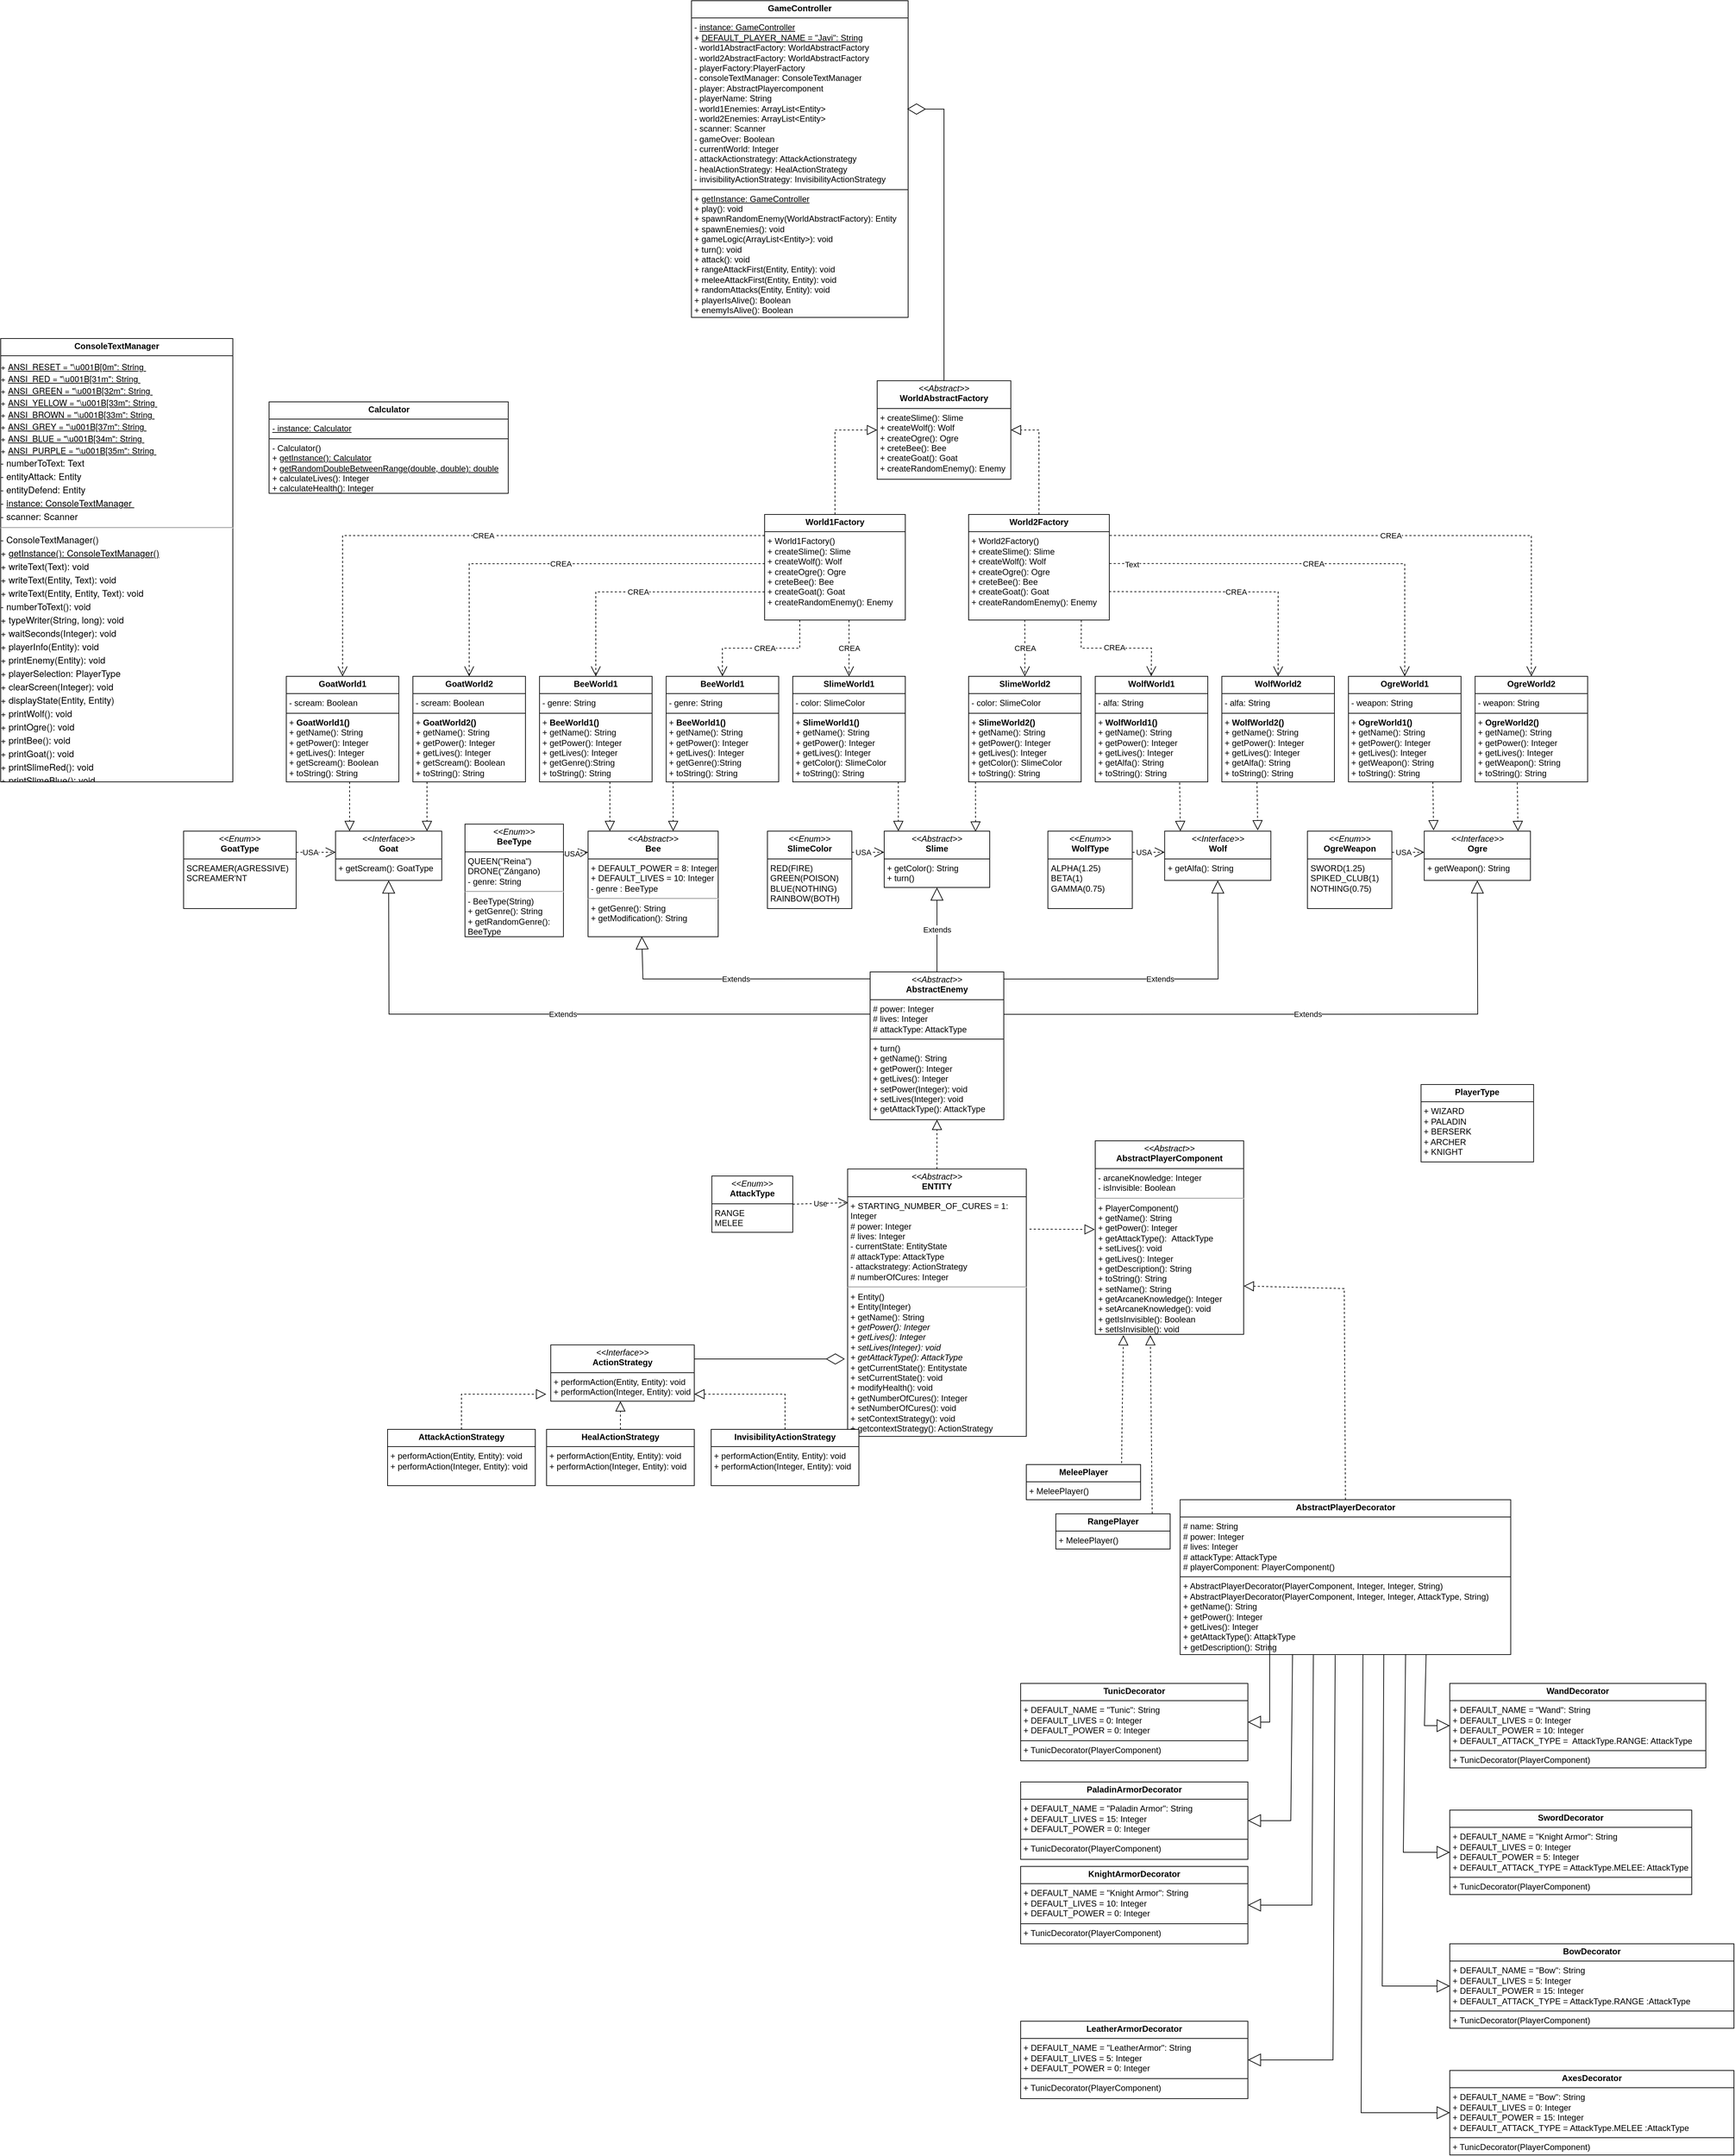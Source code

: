 <mxfile version="24.3.1" type="device">
  <diagram id="C5RBs43oDa-KdzZeNtuy" name="Page-1">
    <mxGraphModel dx="3393" dy="2039" grid="1" gridSize="10" guides="1" tooltips="1" connect="1" arrows="1" fold="1" page="1" pageScale="1" pageWidth="827" pageHeight="1169" background="#ffffff" math="0" shadow="0">
      <root>
        <mxCell id="WIyWlLk6GJQsqaUBKTNV-0" />
        <mxCell id="WIyWlLk6GJQsqaUBKTNV-1" parent="WIyWlLk6GJQsqaUBKTNV-0" />
        <mxCell id="h7VzVAKM7qoOcqU1yWMS-0" value="&lt;p style=&quot;margin:0px;margin-top:4px;text-align:center;&quot;&gt;&lt;b&gt;GameController&lt;/b&gt;&lt;/p&gt;&lt;hr size=&quot;1&quot; style=&quot;border-style:solid;&quot;&gt;&lt;p style=&quot;margin:0px;margin-left:4px;&quot;&gt;- &lt;u&gt;instance: GameController&lt;/u&gt;&lt;/p&gt;&lt;p style=&quot;margin:0px;margin-left:4px;&quot;&gt;+ &lt;u&gt;DEFAULT_PLAYER_NAME = &quot;Javi&quot;: String&lt;/u&gt;&lt;/p&gt;&lt;p style=&quot;margin:0px;margin-left:4px;&quot;&gt;- world1AbstractFactory: WorldAbstractFactory&lt;/p&gt;&lt;p style=&quot;margin:0px;margin-left:4px;&quot;&gt;- world2AbstractFactory: WorldAbstractFactory&lt;br&gt;&lt;/p&gt;&lt;p style=&quot;margin:0px;margin-left:4px;&quot;&gt;- playerFactory:PlayerFactory&lt;/p&gt;&lt;p style=&quot;margin:0px;margin-left:4px;&quot;&gt;- consoleTextManager: ConsoleTextManager&lt;/p&gt;&lt;p style=&quot;margin:0px;margin-left:4px;&quot;&gt;- player: AbstractPlayercomponent&lt;/p&gt;&lt;p style=&quot;margin:0px;margin-left:4px;&quot;&gt;- playerName: String&lt;/p&gt;&lt;p style=&quot;margin:0px;margin-left:4px;&quot;&gt;- world1Enemies: ArrayList&amp;lt;Entity&amp;gt;&lt;/p&gt;&lt;p style=&quot;margin:0px;margin-left:4px;&quot;&gt;- world2Enemies: ArrayList&amp;lt;Entity&amp;gt;&lt;br&gt;&lt;/p&gt;&lt;p style=&quot;margin:0px;margin-left:4px;&quot;&gt;- scanner: Scanner&lt;/p&gt;&lt;p style=&quot;margin:0px;margin-left:4px;&quot;&gt;- gameOver: Boolean&lt;/p&gt;&lt;p style=&quot;margin:0px;margin-left:4px;&quot;&gt;- currentWorld: Integer&lt;/p&gt;&lt;p style=&quot;margin:0px;margin-left:4px;&quot;&gt;- attackActionstrategy: AttackActionstrategy&lt;/p&gt;&lt;p style=&quot;margin:0px;margin-left:4px;&quot;&gt;- healActionStrategy: HealActionStrategy&lt;/p&gt;&lt;p style=&quot;margin:0px;margin-left:4px;&quot;&gt;- invisibilityActionStrategy: InvisibilityActionStrategy&lt;/p&gt;&lt;hr size=&quot;1&quot; style=&quot;border-style:solid;&quot;&gt;&lt;p style=&quot;margin:0px;margin-left:4px;&quot;&gt;+ &lt;u&gt;getInstance: GameController&lt;/u&gt;&lt;/p&gt;&lt;p style=&quot;margin:0px;margin-left:4px;&quot;&gt;+ play(): void&lt;/p&gt;&lt;p style=&quot;margin:0px;margin-left:4px;&quot;&gt;+ spawnRandomEnemy(WorldAbstractFactory): Entity&lt;/p&gt;&lt;p style=&quot;margin:0px;margin-left:4px;&quot;&gt;+ spawnEnemies(): void&lt;/p&gt;&lt;p style=&quot;margin:0px;margin-left:4px;&quot;&gt;+ gameLogic(ArrayList&amp;lt;Entity&amp;gt;): void&lt;/p&gt;&lt;p style=&quot;margin:0px;margin-left:4px;&quot;&gt;+ turn(): void&lt;/p&gt;&lt;p style=&quot;margin:0px;margin-left:4px;&quot;&gt;+ attack(): void&lt;/p&gt;&lt;p style=&quot;margin:0px;margin-left:4px;&quot;&gt;+ rangeAttackFirst(Entity, Entity): void&lt;/p&gt;&lt;p style=&quot;margin:0px;margin-left:4px;&quot;&gt;+ meleeAttackFirst(Entity, Entity): void&lt;/p&gt;&lt;p style=&quot;margin:0px;margin-left:4px;&quot;&gt;+ randomAttacks(Entity, Entity): void&lt;/p&gt;&lt;p style=&quot;margin:0px;margin-left:4px;&quot;&gt;+ playerIsAlive(): Boolean&lt;/p&gt;&lt;p style=&quot;margin:0px;margin-left:4px;&quot;&gt;+ enemyIsAlive(): Boolean&lt;/p&gt;" style="verticalAlign=top;align=left;overflow=fill;html=1;whiteSpace=wrap;rounded=0;" parent="WIyWlLk6GJQsqaUBKTNV-1" vertex="1">
          <mxGeometry x="-78" y="-270" width="308" height="450" as="geometry" />
        </mxCell>
        <mxCell id="h7VzVAKM7qoOcqU1yWMS-2" value="&lt;p style=&quot;margin:0px;margin-top:4px;text-align:center;&quot;&gt;&lt;i&gt;&amp;lt;&amp;lt;Abstract&amp;gt;&amp;gt;&lt;/i&gt;&lt;br&gt;&lt;b&gt;WorldAbstractFactory&lt;/b&gt;&lt;/p&gt;&lt;hr size=&quot;1&quot; style=&quot;border-style:solid;&quot;&gt;&lt;p style=&quot;margin:0px;margin-left:4px;&quot;&gt;&lt;/p&gt;&lt;p style=&quot;margin: 0px 0px 0px 4px;&quot;&gt;+ createSlime(): Slime&lt;/p&gt;&lt;p style=&quot;margin: 0px 0px 0px 4px;&quot;&gt;+ createWolf(): Wolf&lt;/p&gt;&lt;p style=&quot;margin: 0px 0px 0px 4px;&quot;&gt;+ createOgre(): Ogre&lt;/p&gt;&lt;p style=&quot;margin: 0px 0px 0px 4px;&quot;&gt;+ creteBee(): Bee&lt;/p&gt;&lt;p style=&quot;margin: 0px 0px 0px 4px;&quot;&gt;+ createGoat(): Goat&lt;br&gt;&lt;/p&gt;&lt;p style=&quot;margin: 0px 0px 0px 4px;&quot;&gt;+ createRandomEnemy(): Enemy&lt;/p&gt;" style="verticalAlign=top;align=left;overflow=fill;html=1;whiteSpace=wrap;rounded=0;" parent="WIyWlLk6GJQsqaUBKTNV-1" vertex="1">
          <mxGeometry x="186" y="270" width="190" height="140" as="geometry" />
        </mxCell>
        <mxCell id="h7VzVAKM7qoOcqU1yWMS-4" value="" style="endArrow=diamondThin;endFill=0;endSize=24;html=1;rounded=0;entryX=0.995;entryY=0.342;entryDx=0;entryDy=0;exitX=0.5;exitY=0;exitDx=0;exitDy=0;entryPerimeter=0;" parent="WIyWlLk6GJQsqaUBKTNV-1" source="h7VzVAKM7qoOcqU1yWMS-2" target="h7VzVAKM7qoOcqU1yWMS-0" edge="1">
          <mxGeometry width="160" relative="1" as="geometry">
            <mxPoint x="296" y="280" as="sourcePoint" />
            <mxPoint x="385" y="180" as="targetPoint" />
            <Array as="points">
              <mxPoint x="281" y="-116" />
            </Array>
          </mxGeometry>
        </mxCell>
        <mxCell id="h7VzVAKM7qoOcqU1yWMS-5" value="&lt;p style=&quot;margin:0px;margin-top:4px;text-align:center;&quot;&gt;&lt;b&gt;World1Factory&lt;/b&gt;&lt;/p&gt;&lt;hr size=&quot;1&quot; style=&quot;border-style:solid;&quot;&gt;&lt;p style=&quot;margin:0px;margin-left:4px;&quot;&gt;&lt;/p&gt;&lt;p style=&quot;margin:0px;margin-left:4px;&quot;&gt;+ World1Factory()&lt;br&gt;&lt;/p&gt;&lt;p style=&quot;margin:0px;margin-left:4px;&quot;&gt;+ createSlime(): Slime&lt;/p&gt;&lt;p style=&quot;margin:0px;margin-left:4px;&quot;&gt;+ createWolf(): Wolf&lt;/p&gt;&lt;p style=&quot;margin:0px;margin-left:4px;&quot;&gt;+ createOgre(): Ogre&lt;/p&gt;&lt;p style=&quot;margin:0px;margin-left:4px;&quot;&gt;+ creteBee(): Bee&lt;/p&gt;&lt;p style=&quot;margin:0px;margin-left:4px;&quot;&gt;+ createGoat(): Goat&lt;br&gt;&lt;/p&gt;&lt;p style=&quot;margin:0px;margin-left:4px;&quot;&gt;+ createRandomEnemy(): Enemy&lt;/p&gt;" style="verticalAlign=top;align=left;overflow=fill;html=1;whiteSpace=wrap;rounded=0;" parent="WIyWlLk6GJQsqaUBKTNV-1" vertex="1">
          <mxGeometry x="26" y="460" width="200" height="150" as="geometry" />
        </mxCell>
        <mxCell id="h7VzVAKM7qoOcqU1yWMS-7" value="" style="endArrow=block;dashed=1;endFill=0;endSize=12;html=1;rounded=0;entryX=0;entryY=0.5;entryDx=0;entryDy=0;exitX=0.5;exitY=0;exitDx=0;exitDy=0;" parent="WIyWlLk6GJQsqaUBKTNV-1" source="h7VzVAKM7qoOcqU1yWMS-5" target="h7VzVAKM7qoOcqU1yWMS-2" edge="1">
          <mxGeometry width="160" relative="1" as="geometry">
            <mxPoint x="126" y="430" as="sourcePoint" />
            <mxPoint x="166" y="460" as="targetPoint" />
            <Array as="points">
              <mxPoint x="126" y="340" />
            </Array>
          </mxGeometry>
        </mxCell>
        <mxCell id="h7VzVAKM7qoOcqU1yWMS-8" value="" style="endArrow=block;dashed=1;endFill=0;endSize=12;html=1;rounded=0;entryX=1;entryY=0.5;entryDx=0;entryDy=0;exitX=0.5;exitY=0;exitDx=0;exitDy=0;" parent="WIyWlLk6GJQsqaUBKTNV-1" source="h7VzVAKM7qoOcqU1yWMS-9" target="h7VzVAKM7qoOcqU1yWMS-2" edge="1">
          <mxGeometry width="160" relative="1" as="geometry">
            <mxPoint x="416" y="430" as="sourcePoint" />
            <mxPoint x="466" y="330" as="targetPoint" />
            <Array as="points">
              <mxPoint x="416" y="340" />
            </Array>
          </mxGeometry>
        </mxCell>
        <mxCell id="h7VzVAKM7qoOcqU1yWMS-9" value="&lt;p style=&quot;margin:0px;margin-top:4px;text-align:center;&quot;&gt;&lt;b&gt;World2Factory&lt;/b&gt;&lt;/p&gt;&lt;hr size=&quot;1&quot; style=&quot;border-style:solid;&quot;&gt;&lt;p style=&quot;margin:0px;margin-left:4px;&quot;&gt;&lt;/p&gt;&lt;p style=&quot;margin:0px;margin-left:4px;&quot;&gt;+ World2Factory()&lt;br&gt;&lt;/p&gt;&lt;p style=&quot;margin:0px;margin-left:4px;&quot;&gt;+ createSlime(): Slime&lt;/p&gt;&lt;p style=&quot;margin:0px;margin-left:4px;&quot;&gt;+ createWolf(): Wolf&lt;/p&gt;&lt;p style=&quot;margin:0px;margin-left:4px;&quot;&gt;+ createOgre(): Ogre&lt;/p&gt;&lt;p style=&quot;margin:0px;margin-left:4px;&quot;&gt;+ creteBee(): Bee&lt;/p&gt;&lt;p style=&quot;margin:0px;margin-left:4px;&quot;&gt;+ createGoat(): Goat&lt;br&gt;&lt;/p&gt;&lt;p style=&quot;margin:0px;margin-left:4px;&quot;&gt;+ createRandomEnemy(): Enemy&lt;/p&gt;" style="verticalAlign=top;align=left;overflow=fill;html=1;whiteSpace=wrap;rounded=0;" parent="WIyWlLk6GJQsqaUBKTNV-1" vertex="1">
          <mxGeometry x="316" y="460" width="200" height="150" as="geometry" />
        </mxCell>
        <mxCell id="h7VzVAKM7qoOcqU1yWMS-10" value="" style="endArrow=open;endSize=12;dashed=1;html=1;rounded=0;exitX=0.6;exitY=1.002;exitDx=0;exitDy=0;entryX=0.5;entryY=0;entryDx=0;entryDy=0;exitPerimeter=0;" parent="WIyWlLk6GJQsqaUBKTNV-1" source="h7VzVAKM7qoOcqU1yWMS-5" target="h7VzVAKM7qoOcqU1yWMS-25" edge="1">
          <mxGeometry width="160" relative="1" as="geometry">
            <mxPoint x="140" y="700" as="sourcePoint" />
            <mxPoint x="186.0" y="700" as="targetPoint" />
            <Array as="points">
              <mxPoint x="146" y="650" />
              <mxPoint x="146" y="670" />
            </Array>
          </mxGeometry>
        </mxCell>
        <mxCell id="h7VzVAKM7qoOcqU1yWMS-45" value="CREA" style="edgeLabel;html=1;align=center;verticalAlign=middle;resizable=0;points=[];rounded=0;" parent="h7VzVAKM7qoOcqU1yWMS-10" vertex="1" connectable="0">
          <mxGeometry x="-0.038" y="1" relative="1" as="geometry">
            <mxPoint x="-1" y="1" as="offset" />
          </mxGeometry>
        </mxCell>
        <mxCell id="h7VzVAKM7qoOcqU1yWMS-12" value="" style="endArrow=open;endSize=12;dashed=1;html=1;rounded=0;exitX=0.399;exitY=0.999;exitDx=0;exitDy=0;entryX=0.5;entryY=0;entryDx=0;entryDy=0;exitPerimeter=0;" parent="WIyWlLk6GJQsqaUBKTNV-1" source="h7VzVAKM7qoOcqU1yWMS-9" target="h7VzVAKM7qoOcqU1yWMS-26" edge="1">
          <mxGeometry width="160" relative="1" as="geometry">
            <mxPoint x="436" y="640" as="sourcePoint" />
            <mxPoint x="376.0" y="700" as="targetPoint" />
            <Array as="points">
              <mxPoint x="396" y="630" />
              <mxPoint x="396" y="650" />
            </Array>
          </mxGeometry>
        </mxCell>
        <mxCell id="RkuZWBZad0J67WNa_hbr-6" value="CREA" style="edgeLabel;html=1;align=center;verticalAlign=middle;resizable=0;points=[];rounded=0;" parent="h7VzVAKM7qoOcqU1yWMS-12" vertex="1" connectable="0">
          <mxGeometry x="-0.447" y="-1" relative="1" as="geometry">
            <mxPoint x="1" y="18" as="offset" />
          </mxGeometry>
        </mxCell>
        <mxCell id="h7VzVAKM7qoOcqU1yWMS-18" value="&lt;p style=&quot;margin:0px;margin-top:4px;text-align:center;&quot;&gt;&lt;i&gt;&amp;lt;&amp;lt;Abstract&amp;gt;&amp;gt;&lt;/i&gt;&lt;br&gt;&lt;b&gt;Slime&lt;/b&gt;&lt;/p&gt;&lt;hr size=&quot;1&quot; style=&quot;border-style:solid;&quot;&gt;&lt;p style=&quot;margin:0px;margin-left:4px;&quot;&gt;&lt;/p&gt;&lt;p style=&quot;margin:0px;margin-left:4px;&quot;&gt;+ getColor(): String&lt;/p&gt;&lt;p style=&quot;margin:0px;margin-left:4px;&quot;&gt;+ turn()&lt;/p&gt;" style="verticalAlign=top;align=left;overflow=fill;html=1;whiteSpace=wrap;rounded=0;" parent="WIyWlLk6GJQsqaUBKTNV-1" vertex="1">
          <mxGeometry x="196" y="910" width="150" height="80" as="geometry" />
        </mxCell>
        <mxCell id="h7VzVAKM7qoOcqU1yWMS-19" value="&lt;p style=&quot;margin:0px;margin-top:4px;text-align:center;&quot;&gt;&lt;i&gt;&amp;lt;&amp;lt;Interface&amp;gt;&amp;gt;&lt;/i&gt;&lt;br&gt;&lt;b&gt;Wolf&lt;/b&gt;&lt;/p&gt;&lt;hr size=&quot;1&quot; style=&quot;border-style:solid;&quot;&gt;&lt;p style=&quot;margin:0px;margin-left:4px;&quot;&gt;&lt;/p&gt;&lt;p style=&quot;margin:0px;margin-left:4px;&quot;&gt;+ getAlfa(): String&lt;/p&gt;" style="verticalAlign=top;align=left;overflow=fill;html=1;whiteSpace=wrap;rounded=0;" parent="WIyWlLk6GJQsqaUBKTNV-1" vertex="1">
          <mxGeometry x="594.69" y="910" width="151" height="70" as="geometry" />
        </mxCell>
        <mxCell id="h7VzVAKM7qoOcqU1yWMS-20" value="&lt;p style=&quot;margin:0px;margin-top:4px;text-align:center;&quot;&gt;&lt;i&gt;&amp;lt;&amp;lt;Interface&amp;gt;&amp;gt;&lt;/i&gt;&lt;br&gt;&lt;b&gt;Ogre&lt;/b&gt;&lt;/p&gt;&lt;hr size=&quot;1&quot; style=&quot;border-style:solid;&quot;&gt;&lt;p style=&quot;margin:0px;margin-left:4px;&quot;&gt;&lt;/p&gt;&lt;p style=&quot;margin:0px;margin-left:4px;&quot;&gt;+ getWeapon(): String&lt;/p&gt;" style="verticalAlign=top;align=left;overflow=fill;html=1;whiteSpace=wrap;rounded=0;" parent="WIyWlLk6GJQsqaUBKTNV-1" vertex="1">
          <mxGeometry x="963.69" y="910" width="151" height="70" as="geometry" />
        </mxCell>
        <mxCell id="h7VzVAKM7qoOcqU1yWMS-21" value="&lt;p style=&quot;margin:0px;margin-top:4px;text-align:center;&quot;&gt;&lt;i&gt;&amp;lt;&amp;lt;Abstract&amp;gt;&amp;gt;&lt;/i&gt;&lt;br&gt;&lt;b&gt;Bee&lt;/b&gt;&lt;/p&gt;&lt;hr size=&quot;1&quot; style=&quot;border-style:solid;&quot;&gt;&lt;p style=&quot;margin:0px;margin-left:4px;&quot;&gt;&lt;/p&gt;&lt;p style=&quot;margin:0px;margin-left:4px;&quot;&gt;+ DEFAULT_POWER = 8: Integer&lt;/p&gt;&lt;p style=&quot;margin:0px;margin-left:4px;&quot;&gt;+ DEFAULT_LIVES = 10: Integer&lt;/p&gt;&lt;p style=&quot;margin:0px;margin-left:4px;&quot;&gt;- genre : BeeType&lt;/p&gt;&lt;hr&gt;&lt;p style=&quot;margin:0px;margin-left:4px;&quot;&gt;+ getGenre(): String&lt;/p&gt;&lt;p style=&quot;margin:0px;margin-left:4px;&quot;&gt;+ getModification(): String&lt;/p&gt;" style="verticalAlign=top;align=left;overflow=fill;html=1;whiteSpace=wrap;rounded=0;" parent="WIyWlLk6GJQsqaUBKTNV-1" vertex="1">
          <mxGeometry x="-225" y="910" width="185" height="150" as="geometry" />
        </mxCell>
        <mxCell id="h7VzVAKM7qoOcqU1yWMS-22" value="&lt;p style=&quot;margin:0px;margin-top:4px;text-align:center;&quot;&gt;&lt;i&gt;&amp;lt;&amp;lt;Interface&amp;gt;&amp;gt;&lt;/i&gt;&lt;br&gt;&lt;b&gt;Goat&lt;/b&gt;&lt;/p&gt;&lt;hr size=&quot;1&quot; style=&quot;border-style:solid;&quot;&gt;&lt;p style=&quot;margin:0px;margin-left:4px;&quot;&gt;&lt;/p&gt;&lt;p style=&quot;margin:0px;margin-left:4px;&quot;&gt;+ getScream(): GoatType&lt;/p&gt;" style="verticalAlign=top;align=left;overflow=fill;html=1;whiteSpace=wrap;rounded=0;" parent="WIyWlLk6GJQsqaUBKTNV-1" vertex="1">
          <mxGeometry x="-584" y="910" width="151" height="70" as="geometry" />
        </mxCell>
        <mxCell id="h7VzVAKM7qoOcqU1yWMS-25" value="&lt;p style=&quot;margin:0px;margin-top:4px;text-align:center;&quot;&gt;&lt;b&gt;SlimeWorld1&lt;/b&gt;&lt;/p&gt;&lt;hr size=&quot;1&quot; style=&quot;border-style:solid;&quot;&gt;&lt;p style=&quot;margin:0px;margin-left:4px;&quot;&gt;- color: SlimeColor&lt;/p&gt;&lt;hr size=&quot;1&quot; style=&quot;border-style:solid;&quot;&gt;&lt;p style=&quot;margin:0px;margin-left:4px;&quot;&gt;+&amp;nbsp;&lt;b style=&quot;background-color: initial; text-align: center;&quot;&gt;SlimeWorld1()&lt;/b&gt;&lt;/p&gt;&lt;p style=&quot;margin:0px;margin-left:4px;&quot;&gt;+ getName(): String&lt;/p&gt;&lt;p style=&quot;margin:0px;margin-left:4px;&quot;&gt;+ getPower(): Integer&lt;/p&gt;&lt;p style=&quot;margin:0px;margin-left:4px;&quot;&gt;+ getLives(): Integer&lt;/p&gt;&lt;p style=&quot;margin:0px;margin-left:4px;&quot;&gt;+ getColor(): SlimeColor&lt;/p&gt;&lt;p style=&quot;margin:0px;margin-left:4px;&quot;&gt;+ toString(): String&lt;/p&gt;" style="verticalAlign=top;align=left;overflow=fill;html=1;whiteSpace=wrap;rounded=0;" parent="WIyWlLk6GJQsqaUBKTNV-1" vertex="1">
          <mxGeometry x="66" y="690" width="160" height="150" as="geometry" />
        </mxCell>
        <mxCell id="h7VzVAKM7qoOcqU1yWMS-26" value="&lt;p style=&quot;margin:0px;margin-top:4px;text-align:center;&quot;&gt;&lt;b&gt;SlimeWorld2&lt;/b&gt;&lt;/p&gt;&lt;hr size=&quot;1&quot; style=&quot;border-style:solid;&quot;&gt;&lt;p style=&quot;margin:0px;margin-left:4px;&quot;&gt;- color: SlimeColor&lt;/p&gt;&lt;hr size=&quot;1&quot; style=&quot;border-style:solid;&quot;&gt;&lt;p style=&quot;margin:0px;margin-left:4px;&quot;&gt;+&amp;nbsp;&lt;b style=&quot;background-color: initial; text-align: center;&quot;&gt;SlimeWorld2()&lt;/b&gt;&lt;/p&gt;&lt;p style=&quot;margin:0px;margin-left:4px;&quot;&gt;+ getName(): String&lt;/p&gt;&lt;p style=&quot;margin:0px;margin-left:4px;&quot;&gt;+ getPower(): Integer&lt;/p&gt;&lt;p style=&quot;margin:0px;margin-left:4px;&quot;&gt;+ getLives(): Integer&lt;/p&gt;&lt;p style=&quot;margin:0px;margin-left:4px;&quot;&gt;+ getColor(): SlimeColor&lt;/p&gt;&lt;p style=&quot;margin:0px;margin-left:4px;&quot;&gt;+ toString(): String&lt;/p&gt;" style="verticalAlign=top;align=left;overflow=fill;html=1;whiteSpace=wrap;rounded=0;" parent="WIyWlLk6GJQsqaUBKTNV-1" vertex="1">
          <mxGeometry x="316" y="690" width="160" height="150" as="geometry" />
        </mxCell>
        <mxCell id="h7VzVAKM7qoOcqU1yWMS-30" value="&lt;p style=&quot;margin:0px;margin-top:4px;text-align:center;&quot;&gt;&lt;i&gt;&amp;lt;&amp;lt;Enum&amp;gt;&amp;gt;&lt;/i&gt;&lt;br&gt;&lt;b&gt;SlimeColor&lt;/b&gt;&lt;/p&gt;&lt;hr size=&quot;1&quot; style=&quot;border-style:solid;&quot;&gt;&lt;p style=&quot;margin:0px;margin-left:4px;&quot;&gt;RED(FIRE)&lt;/p&gt;&lt;p style=&quot;margin:0px;margin-left:4px;&quot;&gt;GREEN(POISON)&lt;/p&gt;&lt;p style=&quot;margin:0px;margin-left:4px;&quot;&gt;BLUE(NOTHING)&lt;/p&gt;&lt;p style=&quot;margin:0px;margin-left:4px;&quot;&gt;RAINBOW(BOTH)&lt;/p&gt;" style="verticalAlign=top;align=left;overflow=fill;html=1;whiteSpace=wrap;rounded=0;" parent="WIyWlLk6GJQsqaUBKTNV-1" vertex="1">
          <mxGeometry x="30" y="910" width="120" height="110" as="geometry" />
        </mxCell>
        <mxCell id="h7VzVAKM7qoOcqU1yWMS-39" value="&lt;p style=&quot;margin:0px;margin-top:4px;text-align:center;&quot;&gt;&lt;i&gt;&amp;lt;&amp;lt;Enum&amp;gt;&amp;gt;&lt;/i&gt;&lt;br&gt;&lt;b&gt;AttackType&lt;/b&gt;&lt;/p&gt;&lt;hr size=&quot;1&quot; style=&quot;border-style:solid;&quot;&gt;&lt;p style=&quot;margin:0px;margin-left:4px;&quot;&gt;RANGE&lt;/p&gt;&lt;p style=&quot;margin:0px;margin-left:4px;&quot;&gt;MELEE&lt;/p&gt;" style="verticalAlign=top;align=left;overflow=fill;html=1;whiteSpace=wrap;rounded=0;" parent="WIyWlLk6GJQsqaUBKTNV-1" vertex="1">
          <mxGeometry x="-49" y="1400" width="115" height="80" as="geometry" />
        </mxCell>
        <mxCell id="h7VzVAKM7qoOcqU1yWMS-40" value="&lt;p style=&quot;margin:0px;margin-top:4px;text-align:center;&quot;&gt;&lt;i&gt;&amp;lt;&amp;lt;Abstract&amp;gt;&amp;gt;&lt;/i&gt;&lt;br&gt;&lt;b&gt;AbstractEnemy&lt;/b&gt;&lt;/p&gt;&lt;hr size=&quot;1&quot; style=&quot;border-style:solid;&quot;&gt;&lt;p style=&quot;margin:0px;margin-left:4px;&quot;&gt;# power: Integer&lt;/p&gt;&lt;p style=&quot;margin:0px;margin-left:4px;&quot;&gt;# lives: Integer&lt;/p&gt;&lt;p style=&quot;margin:0px;margin-left:4px;&quot;&gt;# attackType: AttackType&lt;/p&gt;&lt;hr size=&quot;1&quot; style=&quot;border-style:solid;&quot;&gt;&lt;p style=&quot;margin: 0px 0px 0px 4px;&quot;&gt;+ turn()&lt;/p&gt;&lt;p style=&quot;margin: 0px 0px 0px 4px;&quot;&gt;+ getName(): String&lt;/p&gt;&lt;p style=&quot;margin: 0px 0px 0px 4px;&quot;&gt;+ getPower(): Integer&lt;/p&gt;&lt;p style=&quot;margin: 0px 0px 0px 4px;&quot;&gt;+ getLives(): Integer&lt;/p&gt;&lt;p style=&quot;margin: 0px 0px 0px 4px;&quot;&gt;+ setPower(Integer): void&lt;br&gt;&lt;/p&gt;&lt;p style=&quot;margin: 0px 0px 0px 4px;&quot;&gt;+ setLives(Integer): void&lt;br&gt;&lt;/p&gt;&lt;p style=&quot;margin: 0px 0px 0px 4px;&quot;&gt;&lt;span style=&quot;background-color: initial;&quot;&gt;+ getAttackType(): AttackType&lt;/span&gt;&lt;br&gt;&lt;/p&gt;" style="verticalAlign=top;align=left;overflow=fill;html=1;whiteSpace=wrap;rounded=0;" parent="WIyWlLk6GJQsqaUBKTNV-1" vertex="1">
          <mxGeometry x="176" y="1110" width="190" height="210" as="geometry" />
        </mxCell>
        <mxCell id="h7VzVAKM7qoOcqU1yWMS-49" value="&lt;p style=&quot;margin:0px;margin-top:4px;text-align:center;&quot;&gt;&lt;i&gt;&amp;lt;&amp;lt;Abstract&amp;gt;&amp;gt;&lt;/i&gt;&lt;br&gt;&lt;b&gt;ENTITY&lt;/b&gt;&lt;/p&gt;&lt;hr size=&quot;1&quot; style=&quot;border-style:solid;&quot;&gt;&lt;p style=&quot;margin: 0px 0px 0px 4px;&quot;&gt;+ STARTING_NUMBER_OF_CURES = 1: Integer&lt;/p&gt;&lt;p style=&quot;margin: 0px 0px 0px 4px;&quot;&gt;# power: Integer&lt;/p&gt;&lt;p style=&quot;margin: 0px 0px 0px 4px;&quot;&gt;# lives: Integer&lt;/p&gt;&lt;p style=&quot;margin: 0px 0px 0px 4px;&quot;&gt;- currentState: EntityState&lt;/p&gt;&lt;p style=&quot;margin: 0px 0px 0px 4px;&quot;&gt;# attackType: AttackType&lt;/p&gt;&lt;p style=&quot;margin: 0px 0px 0px 4px;&quot;&gt;- attackstrategy: ActionStrategy&lt;/p&gt;&lt;p style=&quot;margin: 0px 0px 0px 4px;&quot;&gt;# numberOfCures: Integer&lt;/p&gt;&lt;hr&gt;&lt;p style=&quot;margin: 0px 0px 0px 4px;&quot;&gt;+ Entity()&lt;/p&gt;&lt;p style=&quot;margin: 0px 0px 0px 4px;&quot;&gt;+ Entity(Integer)&lt;/p&gt;&lt;p style=&quot;margin: 0px 0px 0px 4px;&quot;&gt;+ getName(): String&lt;/p&gt;&lt;p style=&quot;margin: 0px 0px 0px 4px;&quot;&gt;&lt;i&gt;+ getPower(): Integer&lt;/i&gt;&lt;/p&gt;&lt;p style=&quot;margin: 0px 0px 0px 4px;&quot;&gt;&lt;i&gt;+ getLives(): Integer&lt;/i&gt;&lt;/p&gt;&lt;p style=&quot;margin: 0px 0px 0px 4px;&quot;&gt;&lt;i&gt;+ setLives(Integer): void&lt;/i&gt;&lt;/p&gt;&lt;p style=&quot;margin: 0px 0px 0px 4px;&quot;&gt;&lt;i&gt;+ getAttackType(): AttackType&lt;/i&gt;&lt;/p&gt;&lt;p style=&quot;margin: 0px 0px 0px 4px;&quot;&gt;+ getCurrentState(): Entitystate&lt;/p&gt;&lt;p style=&quot;margin: 0px 0px 0px 4px;&quot;&gt;+ setCurrentState(): void&lt;/p&gt;&lt;p style=&quot;margin: 0px 0px 0px 4px;&quot;&gt;+ modifyHealth(): void&lt;/p&gt;&lt;p style=&quot;margin: 0px 0px 0px 4px;&quot;&gt;+ getNumberOfCures(): Integer&lt;/p&gt;&lt;p style=&quot;margin: 0px 0px 0px 4px;&quot;&gt;+ setNumberOfCures(): void&lt;/p&gt;&lt;p style=&quot;margin: 0px 0px 0px 4px;&quot;&gt;+ setContextStrategy(): void&lt;/p&gt;&lt;p style=&quot;margin: 0px 0px 0px 4px;&quot;&gt;+ getcontextStrategy(): ActionStrategy&lt;/p&gt;" style="verticalAlign=top;align=left;overflow=fill;html=1;whiteSpace=wrap;rounded=0;" parent="WIyWlLk6GJQsqaUBKTNV-1" vertex="1">
          <mxGeometry x="144" y="1390" width="254" height="380" as="geometry" />
        </mxCell>
        <mxCell id="h7VzVAKM7qoOcqU1yWMS-50" value="Use" style="endArrow=open;endSize=12;dashed=1;html=1;rounded=0;entryX=0.003;entryY=0.126;entryDx=0;entryDy=0;exitX=1;exitY=0.5;exitDx=0;exitDy=0;entryPerimeter=0;" parent="WIyWlLk6GJQsqaUBKTNV-1" source="h7VzVAKM7qoOcqU1yWMS-39" target="h7VzVAKM7qoOcqU1yWMS-49" edge="1">
          <mxGeometry width="160" relative="1" as="geometry">
            <mxPoint x="-123" y="1580" as="sourcePoint" />
            <mxPoint x="37" y="1580" as="targetPoint" />
          </mxGeometry>
        </mxCell>
        <mxCell id="h7VzVAKM7qoOcqU1yWMS-51" value="" style="endArrow=block;dashed=1;endFill=0;endSize=12;html=1;rounded=0;entryX=0.5;entryY=1;entryDx=0;entryDy=0;exitX=0.5;exitY=0;exitDx=0;exitDy=0;" parent="WIyWlLk6GJQsqaUBKTNV-1" source="h7VzVAKM7qoOcqU1yWMS-49" target="h7VzVAKM7qoOcqU1yWMS-40" edge="1">
          <mxGeometry width="160" relative="1" as="geometry">
            <mxPoint x="147" y="1320" as="sourcePoint" />
            <mxPoint x="157" y="1390" as="targetPoint" />
          </mxGeometry>
        </mxCell>
        <mxCell id="h7VzVAKM7qoOcqU1yWMS-52" value="&lt;p style=&quot;margin:0px;margin-top:4px;text-align:center;&quot;&gt;&lt;b&gt;MeleePlayer&lt;/b&gt;&lt;/p&gt;&lt;hr style=&quot;border-style: solid;&quot; size=&quot;1&quot;&gt;&lt;p style=&quot;margin: 0px 0px 0px 4px;&quot;&gt;+ MeleePlayer()&lt;/p&gt;" style="verticalAlign=top;align=left;overflow=fill;html=1;whiteSpace=wrap;rounded=0;" parent="WIyWlLk6GJQsqaUBKTNV-1" vertex="1">
          <mxGeometry x="398" y="1810" width="162.5" height="50" as="geometry" />
        </mxCell>
        <mxCell id="RkuZWBZad0J67WNa_hbr-7" value="&lt;p style=&quot;margin:0px;margin-top:4px;text-align:center;&quot;&gt;&lt;b&gt;BeeWorld1&lt;/b&gt;&lt;/p&gt;&lt;hr size=&quot;1&quot; style=&quot;border-style:solid;&quot;&gt;&lt;p style=&quot;margin:0px;margin-left:4px;&quot;&gt;- genre: String&lt;/p&gt;&lt;hr size=&quot;1&quot; style=&quot;border-style:solid;&quot;&gt;&lt;p style=&quot;margin:0px;margin-left:4px;&quot;&gt;+&amp;nbsp;&lt;b style=&quot;text-align: center;&quot;&gt;BeeWorld1&lt;/b&gt;&lt;b style=&quot;background-color: initial; text-align: center;&quot;&gt;()&lt;/b&gt;&lt;/p&gt;&lt;p style=&quot;margin:0px;margin-left:4px;&quot;&gt;+ getName(): String&lt;/p&gt;&lt;p style=&quot;margin:0px;margin-left:4px;&quot;&gt;+ getPower(): Integer&lt;/p&gt;&lt;p style=&quot;margin:0px;margin-left:4px;&quot;&gt;+ getLives(): Integer&lt;/p&gt;&lt;p style=&quot;margin:0px;margin-left:4px;&quot;&gt;+ getGenre():String&amp;nbsp;&lt;/p&gt;&lt;p style=&quot;margin:0px;margin-left:4px;&quot;&gt;+ toString(): String&lt;/p&gt;" style="verticalAlign=top;align=left;overflow=fill;html=1;whiteSpace=wrap;rounded=0;" parent="WIyWlLk6GJQsqaUBKTNV-1" vertex="1">
          <mxGeometry x="-294" y="690" width="160" height="150" as="geometry" />
        </mxCell>
        <mxCell id="RkuZWBZad0J67WNa_hbr-8" value="&lt;p style=&quot;margin:0px;margin-top:4px;text-align:center;&quot;&gt;&lt;b&gt;BeeWorld1&lt;/b&gt;&lt;/p&gt;&lt;hr size=&quot;1&quot; style=&quot;border-style:solid;&quot;&gt;&lt;p style=&quot;margin:0px;margin-left:4px;&quot;&gt;- genre: String&lt;/p&gt;&lt;hr size=&quot;1&quot; style=&quot;border-style:solid;&quot;&gt;&lt;p style=&quot;margin:0px;margin-left:4px;&quot;&gt;+&amp;nbsp;&lt;b style=&quot;text-align: center;&quot;&gt;BeeWorld1&lt;/b&gt;&lt;b style=&quot;background-color: initial; text-align: center;&quot;&gt;()&lt;/b&gt;&lt;/p&gt;&lt;p style=&quot;margin:0px;margin-left:4px;&quot;&gt;+ getName(): String&lt;/p&gt;&lt;p style=&quot;margin:0px;margin-left:4px;&quot;&gt;+ getPower(): Integer&lt;/p&gt;&lt;p style=&quot;margin:0px;margin-left:4px;&quot;&gt;+ getLives(): Integer&lt;/p&gt;&lt;p style=&quot;margin:0px;margin-left:4px;&quot;&gt;+ getGenre():String&amp;nbsp;&lt;/p&gt;&lt;p style=&quot;margin:0px;margin-left:4px;&quot;&gt;+ toString(): String&lt;/p&gt;" style="verticalAlign=top;align=left;overflow=fill;html=1;whiteSpace=wrap;rounded=0;" parent="WIyWlLk6GJQsqaUBKTNV-1" vertex="1">
          <mxGeometry x="-114" y="690" width="160" height="150" as="geometry" />
        </mxCell>
        <mxCell id="RkuZWBZad0J67WNa_hbr-11" value="CREA" style="endArrow=open;endSize=12;dashed=1;html=1;rounded=0;entryX=0.5;entryY=0;entryDx=0;entryDy=0;" parent="WIyWlLk6GJQsqaUBKTNV-1" target="RkuZWBZad0J67WNa_hbr-7" edge="1">
          <mxGeometry width="160" relative="1" as="geometry">
            <mxPoint x="26" y="570" as="sourcePoint" />
            <mxPoint x="-174" y="609.13" as="targetPoint" />
            <Array as="points">
              <mxPoint x="-214" y="570" />
            </Array>
          </mxGeometry>
        </mxCell>
        <mxCell id="RkuZWBZad0J67WNa_hbr-12" value="CREA" style="endArrow=open;endSize=12;dashed=1;html=1;rounded=0;entryX=0.5;entryY=0;entryDx=0;entryDy=0;exitX=0.25;exitY=1;exitDx=0;exitDy=0;" parent="WIyWlLk6GJQsqaUBKTNV-1" source="h7VzVAKM7qoOcqU1yWMS-5" target="RkuZWBZad0J67WNa_hbr-8" edge="1">
          <mxGeometry x="-0.053" width="160" relative="1" as="geometry">
            <mxPoint x="26" y="580" as="sourcePoint" />
            <mxPoint x="-54" y="690" as="targetPoint" />
            <Array as="points">
              <mxPoint x="76" y="650" />
              <mxPoint x="-34" y="650" />
            </Array>
            <mxPoint as="offset" />
          </mxGeometry>
        </mxCell>
        <mxCell id="RkuZWBZad0J67WNa_hbr-13" value="" style="endArrow=block;dashed=1;endFill=0;endSize=12;html=1;rounded=0;entryX=0.866;entryY=0.01;entryDx=0;entryDy=0;entryPerimeter=0;exitX=0.061;exitY=1;exitDx=0;exitDy=0;exitPerimeter=0;" parent="WIyWlLk6GJQsqaUBKTNV-1" source="h7VzVAKM7qoOcqU1yWMS-26" target="h7VzVAKM7qoOcqU1yWMS-18" edge="1">
          <mxGeometry width="160" relative="1" as="geometry">
            <mxPoint x="356" y="840" as="sourcePoint" />
            <mxPoint x="356.95" y="909.12" as="targetPoint" />
          </mxGeometry>
        </mxCell>
        <mxCell id="RkuZWBZad0J67WNa_hbr-14" value="" style="endArrow=block;dashed=1;endFill=0;endSize=12;html=1;rounded=0;exitX=0.938;exitY=0.998;exitDx=0;exitDy=0;exitPerimeter=0;entryX=0.134;entryY=0;entryDx=0;entryDy=0;entryPerimeter=0;" parent="WIyWlLk6GJQsqaUBKTNV-1" source="h7VzVAKM7qoOcqU1yWMS-25" target="h7VzVAKM7qoOcqU1yWMS-18" edge="1">
          <mxGeometry width="160" relative="1" as="geometry">
            <mxPoint x="176" y="840" as="sourcePoint" />
            <mxPoint x="166" y="910" as="targetPoint" />
          </mxGeometry>
        </mxCell>
        <mxCell id="RkuZWBZad0J67WNa_hbr-15" value="" style="endArrow=block;dashed=1;endFill=0;endSize=12;html=1;rounded=0;exitX=0.75;exitY=1;exitDx=0;exitDy=0;" parent="WIyWlLk6GJQsqaUBKTNV-1" edge="1">
          <mxGeometry width="160" relative="1" as="geometry">
            <mxPoint x="-194" y="840" as="sourcePoint" />
            <mxPoint x="-194" y="910" as="targetPoint" />
          </mxGeometry>
        </mxCell>
        <mxCell id="RkuZWBZad0J67WNa_hbr-16" value="" style="endArrow=block;dashed=1;endFill=0;endSize=12;html=1;rounded=0;exitX=0.75;exitY=1;exitDx=0;exitDy=0;" parent="WIyWlLk6GJQsqaUBKTNV-1" edge="1">
          <mxGeometry width="160" relative="1" as="geometry">
            <mxPoint x="-104" y="840" as="sourcePoint" />
            <mxPoint x="-104" y="910" as="targetPoint" />
          </mxGeometry>
        </mxCell>
        <mxCell id="RkuZWBZad0J67WNa_hbr-17" value="&lt;p style=&quot;margin:0px;margin-top:4px;text-align:center;&quot;&gt;&lt;b&gt;WolfWorld1&lt;/b&gt;&lt;/p&gt;&lt;hr size=&quot;1&quot; style=&quot;border-style:solid;&quot;&gt;&lt;p style=&quot;margin:0px;margin-left:4px;&quot;&gt;- alfa: String&lt;/p&gt;&lt;hr size=&quot;1&quot; style=&quot;border-style:solid;&quot;&gt;&lt;p style=&quot;margin:0px;margin-left:4px;&quot;&gt;+&amp;nbsp;&lt;b style=&quot;text-align: center;&quot;&gt;WolfWorld1&lt;/b&gt;&lt;b style=&quot;background-color: initial; text-align: center;&quot;&gt;()&lt;/b&gt;&lt;/p&gt;&lt;p style=&quot;margin:0px;margin-left:4px;&quot;&gt;+ getName(): String&lt;/p&gt;&lt;p style=&quot;margin:0px;margin-left:4px;&quot;&gt;+ getPower(): Integer&lt;/p&gt;&lt;p style=&quot;margin:0px;margin-left:4px;&quot;&gt;+ getLives(): Integer&lt;/p&gt;&lt;p style=&quot;margin:0px;margin-left:4px;&quot;&gt;+ getAlfa(): String&lt;br&gt;&lt;/p&gt;&lt;p style=&quot;margin:0px;margin-left:4px;&quot;&gt;+ toString(): String&lt;/p&gt;" style="verticalAlign=top;align=left;overflow=fill;html=1;whiteSpace=wrap;rounded=0;" parent="WIyWlLk6GJQsqaUBKTNV-1" vertex="1">
          <mxGeometry x="496" y="690" width="160" height="150" as="geometry" />
        </mxCell>
        <mxCell id="RkuZWBZad0J67WNa_hbr-18" value="&lt;p style=&quot;margin:0px;margin-top:4px;text-align:center;&quot;&gt;&lt;b&gt;WolfWorld2&lt;/b&gt;&lt;/p&gt;&lt;hr size=&quot;1&quot; style=&quot;border-style:solid;&quot;&gt;&lt;p style=&quot;margin:0px;margin-left:4px;&quot;&gt;- alfa: String&lt;/p&gt;&lt;hr size=&quot;1&quot; style=&quot;border-style:solid;&quot;&gt;&lt;p style=&quot;margin:0px;margin-left:4px;&quot;&gt;+&amp;nbsp;&lt;b style=&quot;text-align: center;&quot;&gt;WolfWorld2&lt;/b&gt;&lt;b style=&quot;background-color: initial; text-align: center;&quot;&gt;()&lt;/b&gt;&lt;/p&gt;&lt;p style=&quot;margin:0px;margin-left:4px;&quot;&gt;+ getName(): String&lt;/p&gt;&lt;p style=&quot;margin:0px;margin-left:4px;&quot;&gt;+ getPower(): Integer&lt;/p&gt;&lt;p style=&quot;margin:0px;margin-left:4px;&quot;&gt;+ getLives(): Integer&lt;/p&gt;&lt;p style=&quot;margin:0px;margin-left:4px;&quot;&gt;+ getAlfa(): String&lt;/p&gt;&lt;p style=&quot;margin:0px;margin-left:4px;&quot;&gt;+ toString(): String&lt;/p&gt;" style="verticalAlign=top;align=left;overflow=fill;html=1;whiteSpace=wrap;rounded=0;" parent="WIyWlLk6GJQsqaUBKTNV-1" vertex="1">
          <mxGeometry x="676" y="690" width="160" height="150" as="geometry" />
        </mxCell>
        <mxCell id="RkuZWBZad0J67WNa_hbr-19" value="" style="endArrow=block;dashed=1;endFill=0;endSize=12;html=1;rounded=0;entryX=0.873;entryY=-0.011;entryDx=0;entryDy=0;entryPerimeter=0;" parent="WIyWlLk6GJQsqaUBKTNV-1" edge="1">
          <mxGeometry width="160" relative="1" as="geometry">
            <mxPoint x="616" y="841" as="sourcePoint" />
            <mxPoint x="617" y="910" as="targetPoint" />
          </mxGeometry>
        </mxCell>
        <mxCell id="RkuZWBZad0J67WNa_hbr-20" value="" style="endArrow=block;dashed=1;endFill=0;endSize=12;html=1;rounded=0;entryX=0.873;entryY=-0.011;entryDx=0;entryDy=0;entryPerimeter=0;" parent="WIyWlLk6GJQsqaUBKTNV-1" edge="1">
          <mxGeometry width="160" relative="1" as="geometry">
            <mxPoint x="726" y="840" as="sourcePoint" />
            <mxPoint x="727" y="909" as="targetPoint" />
          </mxGeometry>
        </mxCell>
        <mxCell id="RkuZWBZad0J67WNa_hbr-21" value="" style="endArrow=open;endSize=12;dashed=1;html=1;rounded=0;exitX=0.801;exitY=1.001;exitDx=0;exitDy=0;entryX=0.5;entryY=0;entryDx=0;entryDy=0;exitPerimeter=0;" parent="WIyWlLk6GJQsqaUBKTNV-1" source="h7VzVAKM7qoOcqU1yWMS-9" edge="1">
          <mxGeometry width="160" relative="1" as="geometry">
            <mxPoint x="566.0" y="610.0" as="sourcePoint" />
            <mxPoint x="575.57" y="689.85" as="targetPoint" />
            <Array as="points">
              <mxPoint x="476" y="650" />
              <mxPoint x="576" y="650" />
              <mxPoint x="575.57" y="689.85" />
            </Array>
          </mxGeometry>
        </mxCell>
        <mxCell id="RkuZWBZad0J67WNa_hbr-22" value="CREA" style="edgeLabel;html=1;align=center;verticalAlign=middle;resizable=0;points=[];rounded=0;" parent="RkuZWBZad0J67WNa_hbr-21" vertex="1" connectable="0">
          <mxGeometry x="-0.038" y="1" relative="1" as="geometry">
            <mxPoint as="offset" />
          </mxGeometry>
        </mxCell>
        <mxCell id="RkuZWBZad0J67WNa_hbr-25" value="CREA" style="endArrow=open;endSize=12;dashed=1;html=1;rounded=0;entryX=0.5;entryY=0;entryDx=0;entryDy=0;exitX=0.998;exitY=0.731;exitDx=0;exitDy=0;exitPerimeter=0;" parent="WIyWlLk6GJQsqaUBKTNV-1" source="h7VzVAKM7qoOcqU1yWMS-9" target="RkuZWBZad0J67WNa_hbr-18" edge="1">
          <mxGeometry width="160" relative="1" as="geometry">
            <mxPoint x="516" y="600" as="sourcePoint" />
            <mxPoint x="826" y="590" as="targetPoint" />
            <Array as="points">
              <mxPoint x="756" y="570" />
            </Array>
          </mxGeometry>
        </mxCell>
        <mxCell id="RkuZWBZad0J67WNa_hbr-26" value="&lt;p style=&quot;margin:0px;margin-top:4px;text-align:center;&quot;&gt;&lt;b&gt;OgreWorld1&lt;/b&gt;&lt;/p&gt;&lt;hr size=&quot;1&quot; style=&quot;border-style:solid;&quot;&gt;&lt;p style=&quot;margin:0px;margin-left:4px;&quot;&gt;- weapon: String&lt;/p&gt;&lt;hr size=&quot;1&quot; style=&quot;border-style:solid;&quot;&gt;&lt;p style=&quot;margin:0px;margin-left:4px;&quot;&gt;+&amp;nbsp;&lt;b style=&quot;text-align: center;&quot;&gt;OgreWorld1&lt;/b&gt;&lt;b style=&quot;background-color: initial; text-align: center;&quot;&gt;()&lt;/b&gt;&lt;/p&gt;&lt;p style=&quot;margin:0px;margin-left:4px;&quot;&gt;+ getName(): String&lt;/p&gt;&lt;p style=&quot;margin:0px;margin-left:4px;&quot;&gt;+ getPower(): Integer&lt;/p&gt;&lt;p style=&quot;margin:0px;margin-left:4px;&quot;&gt;+ getLives(): Integer&lt;/p&gt;&lt;p style=&quot;margin:0px;margin-left:4px;&quot;&gt;+ getWeapon(): String&lt;/p&gt;&lt;p style=&quot;margin:0px;margin-left:4px;&quot;&gt;+ toString(): String&lt;/p&gt;" style="verticalAlign=top;align=left;overflow=fill;html=1;whiteSpace=wrap;rounded=0;" parent="WIyWlLk6GJQsqaUBKTNV-1" vertex="1">
          <mxGeometry x="856" y="690" width="160" height="150" as="geometry" />
        </mxCell>
        <mxCell id="RkuZWBZad0J67WNa_hbr-27" value="CREA" style="endArrow=open;endSize=12;dashed=1;html=1;rounded=0;exitX=1.001;exitY=0.465;exitDx=0;exitDy=0;entryX=0.5;entryY=0;entryDx=0;entryDy=0;exitPerimeter=0;" parent="WIyWlLk6GJQsqaUBKTNV-1" source="h7VzVAKM7qoOcqU1yWMS-9" target="RkuZWBZad0J67WNa_hbr-26" edge="1">
          <mxGeometry width="160" relative="1" as="geometry">
            <mxPoint x="696" y="600" as="sourcePoint" />
            <mxPoint x="846" y="680" as="targetPoint" />
            <Array as="points">
              <mxPoint x="936" y="530" />
            </Array>
          </mxGeometry>
        </mxCell>
        <mxCell id="qmuJxNCA8qb5GWZH5QQA-0" value="Text" style="edgeLabel;html=1;align=center;verticalAlign=middle;resizable=0;points=[];" parent="RkuZWBZad0J67WNa_hbr-27" vertex="1" connectable="0">
          <mxGeometry x="-0.892" y="-1" relative="1" as="geometry">
            <mxPoint as="offset" />
          </mxGeometry>
        </mxCell>
        <mxCell id="RkuZWBZad0J67WNa_hbr-28" value="&lt;p style=&quot;margin:0px;margin-top:4px;text-align:center;&quot;&gt;&lt;b&gt;OgreWorld2&lt;/b&gt;&lt;/p&gt;&lt;hr size=&quot;1&quot; style=&quot;border-style:solid;&quot;&gt;&lt;p style=&quot;margin:0px;margin-left:4px;&quot;&gt;- weapon: String&lt;/p&gt;&lt;hr size=&quot;1&quot; style=&quot;border-style:solid;&quot;&gt;&lt;p style=&quot;margin:0px;margin-left:4px;&quot;&gt;+&amp;nbsp;&lt;b style=&quot;text-align: center;&quot;&gt;OgreWorld2&lt;/b&gt;&lt;b style=&quot;background-color: initial; text-align: center;&quot;&gt;()&lt;/b&gt;&lt;/p&gt;&lt;p style=&quot;margin:0px;margin-left:4px;&quot;&gt;+ getName(): String&lt;/p&gt;&lt;p style=&quot;margin:0px;margin-left:4px;&quot;&gt;+ getPower(): Integer&lt;/p&gt;&lt;p style=&quot;margin:0px;margin-left:4px;&quot;&gt;+ getLives(): Integer&lt;/p&gt;&lt;p style=&quot;margin:0px;margin-left:4px;&quot;&gt;+ getWeapon(): String&lt;/p&gt;&lt;p style=&quot;margin:0px;margin-left:4px;&quot;&gt;+ toString(): String&lt;/p&gt;" style="verticalAlign=top;align=left;overflow=fill;html=1;whiteSpace=wrap;rounded=0;" parent="WIyWlLk6GJQsqaUBKTNV-1" vertex="1">
          <mxGeometry x="1036" y="690" width="160" height="150" as="geometry" />
        </mxCell>
        <mxCell id="RkuZWBZad0J67WNa_hbr-29" value="" style="endArrow=block;dashed=1;endFill=0;endSize=12;html=1;rounded=0;entryX=0.873;entryY=-0.011;entryDx=0;entryDy=0;entryPerimeter=0;" parent="WIyWlLk6GJQsqaUBKTNV-1" edge="1">
          <mxGeometry width="160" relative="1" as="geometry">
            <mxPoint x="976" y="840" as="sourcePoint" />
            <mxPoint x="977" y="909" as="targetPoint" />
          </mxGeometry>
        </mxCell>
        <mxCell id="RkuZWBZad0J67WNa_hbr-30" value="" style="endArrow=block;dashed=1;endFill=0;endSize=12;html=1;rounded=0;entryX=0.873;entryY=-0.011;entryDx=0;entryDy=0;entryPerimeter=0;" parent="WIyWlLk6GJQsqaUBKTNV-1" edge="1">
          <mxGeometry width="160" relative="1" as="geometry">
            <mxPoint x="1096" y="841" as="sourcePoint" />
            <mxPoint x="1097" y="910" as="targetPoint" />
          </mxGeometry>
        </mxCell>
        <mxCell id="RkuZWBZad0J67WNa_hbr-31" value="CREA" style="endArrow=open;endSize=12;dashed=1;html=1;rounded=0;exitX=1.003;exitY=0.199;exitDx=0;exitDy=0;entryX=0.5;entryY=0;entryDx=0;entryDy=0;exitPerimeter=0;" parent="WIyWlLk6GJQsqaUBKTNV-1" source="h7VzVAKM7qoOcqU1yWMS-9" target="RkuZWBZad0J67WNa_hbr-28" edge="1">
          <mxGeometry width="160" relative="1" as="geometry">
            <mxPoint x="681" y="540" as="sourcePoint" />
            <mxPoint x="1011" y="657" as="targetPoint" />
            <Array as="points">
              <mxPoint x="1116" y="490" />
            </Array>
          </mxGeometry>
        </mxCell>
        <mxCell id="RkuZWBZad0J67WNa_hbr-32" value="&lt;p style=&quot;margin:0px;margin-top:4px;text-align:center;&quot;&gt;&lt;b&gt;GoatWorld2&lt;/b&gt;&lt;/p&gt;&lt;hr size=&quot;1&quot; style=&quot;border-style:solid;&quot;&gt;&lt;p style=&quot;margin:0px;margin-left:4px;&quot;&gt;- scream: Boolean&lt;/p&gt;&lt;hr size=&quot;1&quot; style=&quot;border-style:solid;&quot;&gt;&lt;p style=&quot;margin:0px;margin-left:4px;&quot;&gt;+&amp;nbsp;&lt;b style=&quot;text-align: center;&quot;&gt;GoatWorld2&lt;/b&gt;&lt;b style=&quot;background-color: initial; text-align: center;&quot;&gt;()&lt;/b&gt;&lt;/p&gt;&lt;p style=&quot;margin:0px;margin-left:4px;&quot;&gt;+ getName(): String&lt;/p&gt;&lt;p style=&quot;margin:0px;margin-left:4px;&quot;&gt;+ getPower(): Integer&lt;/p&gt;&lt;p style=&quot;margin:0px;margin-left:4px;&quot;&gt;+ getLives(): Integer&lt;/p&gt;&lt;p style=&quot;margin:0px;margin-left:4px;&quot;&gt;+ getScream(): Boolean&lt;/p&gt;&lt;p style=&quot;margin:0px;margin-left:4px;&quot;&gt;+ toString(): String&lt;/p&gt;" style="verticalAlign=top;align=left;overflow=fill;html=1;whiteSpace=wrap;rounded=0;" parent="WIyWlLk6GJQsqaUBKTNV-1" vertex="1">
          <mxGeometry x="-474" y="690" width="160" height="150" as="geometry" />
        </mxCell>
        <mxCell id="RkuZWBZad0J67WNa_hbr-33" value="&lt;p style=&quot;margin:0px;margin-top:4px;text-align:center;&quot;&gt;&lt;b&gt;GoatWorld1&lt;/b&gt;&lt;/p&gt;&lt;hr size=&quot;1&quot; style=&quot;border-style:solid;&quot;&gt;&lt;p style=&quot;margin:0px;margin-left:4px;&quot;&gt;- scream: Boolean&lt;/p&gt;&lt;hr size=&quot;1&quot; style=&quot;border-style:solid;&quot;&gt;&lt;p style=&quot;margin:0px;margin-left:4px;&quot;&gt;+&amp;nbsp;&lt;b style=&quot;text-align: center;&quot;&gt;GoatWorld1&lt;/b&gt;&lt;b style=&quot;background-color: initial; text-align: center;&quot;&gt;()&lt;/b&gt;&lt;/p&gt;&lt;p style=&quot;margin:0px;margin-left:4px;&quot;&gt;+ getName(): String&lt;/p&gt;&lt;p style=&quot;margin:0px;margin-left:4px;&quot;&gt;+ getPower(): Integer&lt;/p&gt;&lt;p style=&quot;margin:0px;margin-left:4px;&quot;&gt;+ getLives(): Integer&lt;/p&gt;&lt;p style=&quot;margin:0px;margin-left:4px;&quot;&gt;+ getScream(): Boolean&lt;/p&gt;&lt;p style=&quot;margin:0px;margin-left:4px;&quot;&gt;+ toString(): String&lt;/p&gt;" style="verticalAlign=top;align=left;overflow=fill;html=1;whiteSpace=wrap;rounded=0;" parent="WIyWlLk6GJQsqaUBKTNV-1" vertex="1">
          <mxGeometry x="-654" y="690" width="160" height="150" as="geometry" />
        </mxCell>
        <mxCell id="RkuZWBZad0J67WNa_hbr-34" value="" style="endArrow=block;dashed=1;endFill=0;endSize=12;html=1;rounded=0;exitX=0.75;exitY=1;exitDx=0;exitDy=0;" parent="WIyWlLk6GJQsqaUBKTNV-1" edge="1">
          <mxGeometry width="160" relative="1" as="geometry">
            <mxPoint x="-564" y="840" as="sourcePoint" />
            <mxPoint x="-564" y="910" as="targetPoint" />
          </mxGeometry>
        </mxCell>
        <mxCell id="RkuZWBZad0J67WNa_hbr-35" value="" style="endArrow=block;dashed=1;endFill=0;endSize=12;html=1;rounded=0;exitX=0.75;exitY=1;exitDx=0;exitDy=0;" parent="WIyWlLk6GJQsqaUBKTNV-1" edge="1">
          <mxGeometry width="160" relative="1" as="geometry">
            <mxPoint x="-454" y="840" as="sourcePoint" />
            <mxPoint x="-454" y="910" as="targetPoint" />
          </mxGeometry>
        </mxCell>
        <mxCell id="RkuZWBZad0J67WNa_hbr-36" value="CREA" style="endArrow=open;endSize=12;dashed=1;html=1;rounded=0;entryX=0.5;entryY=0;entryDx=0;entryDy=0;exitX=0.001;exitY=0.466;exitDx=0;exitDy=0;exitPerimeter=0;" parent="WIyWlLk6GJQsqaUBKTNV-1" source="h7VzVAKM7qoOcqU1yWMS-5" target="RkuZWBZad0J67WNa_hbr-32" edge="1">
          <mxGeometry width="160" relative="1" as="geometry">
            <mxPoint x="-154" y="554" as="sourcePoint" />
            <mxPoint x="-414" y="674" as="targetPoint" />
            <Array as="points">
              <mxPoint x="-394" y="530" />
            </Array>
          </mxGeometry>
        </mxCell>
        <mxCell id="RkuZWBZad0J67WNa_hbr-37" value="CREA" style="endArrow=open;endSize=12;dashed=1;html=1;rounded=0;entryX=0.5;entryY=0;entryDx=0;entryDy=0;exitX=0;exitY=0.2;exitDx=0;exitDy=0;exitPerimeter=0;" parent="WIyWlLk6GJQsqaUBKTNV-1" source="h7VzVAKM7qoOcqU1yWMS-5" target="RkuZWBZad0J67WNa_hbr-33" edge="1">
          <mxGeometry width="160" relative="1" as="geometry">
            <mxPoint x="-154" y="520" as="sourcePoint" />
            <mxPoint x="-594" y="675" as="targetPoint" />
            <Array as="points">
              <mxPoint x="-574" y="490" />
            </Array>
          </mxGeometry>
        </mxCell>
        <mxCell id="RkuZWBZad0J67WNa_hbr-39" value="USA" style="endArrow=open;endSize=12;dashed=1;html=1;rounded=0;exitX=1.001;exitY=0.273;exitDx=0;exitDy=0;entryX=0;entryY=0.375;entryDx=0;entryDy=0;entryPerimeter=0;exitPerimeter=0;" parent="WIyWlLk6GJQsqaUBKTNV-1" source="h7VzVAKM7qoOcqU1yWMS-30" target="h7VzVAKM7qoOcqU1yWMS-18" edge="1">
          <mxGeometry x="-0.308" width="160" relative="1" as="geometry">
            <mxPoint x="146" y="1130" as="sourcePoint" />
            <mxPoint x="306" y="1130" as="targetPoint" />
            <mxPoint as="offset" />
          </mxGeometry>
        </mxCell>
        <mxCell id="RkuZWBZad0J67WNa_hbr-41" value="Extends" style="endArrow=block;endSize=16;endFill=0;html=1;rounded=0;entryX=0.5;entryY=1;entryDx=0;entryDy=0;exitX=0.5;exitY=0;exitDx=0;exitDy=0;" parent="WIyWlLk6GJQsqaUBKTNV-1" source="h7VzVAKM7qoOcqU1yWMS-40" target="h7VzVAKM7qoOcqU1yWMS-18" edge="1">
          <mxGeometry width="160" relative="1" as="geometry">
            <mxPoint x="86" y="1170" as="sourcePoint" />
            <mxPoint x="156" y="1070" as="targetPoint" />
          </mxGeometry>
        </mxCell>
        <mxCell id="RkuZWBZad0J67WNa_hbr-42" value="Extends" style="endArrow=block;endSize=16;endFill=0;html=1;rounded=0;entryX=0.413;entryY=0.997;entryDx=0;entryDy=0;exitX=0;exitY=0.047;exitDx=0;exitDy=0;exitPerimeter=0;entryPerimeter=0;" parent="WIyWlLk6GJQsqaUBKTNV-1" source="h7VzVAKM7qoOcqU1yWMS-40" target="h7VzVAKM7qoOcqU1yWMS-21" edge="1">
          <mxGeometry width="160" relative="1" as="geometry">
            <mxPoint x="-134" y="1180" as="sourcePoint" />
            <mxPoint x="-134" y="1060" as="targetPoint" />
            <Array as="points">
              <mxPoint x="-147" y="1120" />
            </Array>
          </mxGeometry>
        </mxCell>
        <mxCell id="RkuZWBZad0J67WNa_hbr-43" value="Extends" style="endArrow=block;endSize=16;endFill=0;html=1;rounded=0;entryX=0.5;entryY=1;entryDx=0;entryDy=0;exitX=0.002;exitY=0.286;exitDx=0;exitDy=0;exitPerimeter=0;" parent="WIyWlLk6GJQsqaUBKTNV-1" source="h7VzVAKM7qoOcqU1yWMS-40" target="h7VzVAKM7qoOcqU1yWMS-22" edge="1">
          <mxGeometry width="160" relative="1" as="geometry">
            <mxPoint x="-14" y="1230" as="sourcePoint" />
            <mxPoint x="-279" y="1100" as="targetPoint" />
            <Array as="points">
              <mxPoint x="-508" y="1170" />
            </Array>
          </mxGeometry>
        </mxCell>
        <mxCell id="RkuZWBZad0J67WNa_hbr-44" value="Extends" style="endArrow=block;endSize=16;endFill=0;html=1;rounded=0;entryX=0.5;entryY=1;entryDx=0;entryDy=0;exitX=0.997;exitY=0.048;exitDx=0;exitDy=0;exitPerimeter=0;" parent="WIyWlLk6GJQsqaUBKTNV-1" source="h7VzVAKM7qoOcqU1yWMS-40" target="h7VzVAKM7qoOcqU1yWMS-19" edge="1">
          <mxGeometry width="160" relative="1" as="geometry">
            <mxPoint x="397.5" y="1120.08" as="sourcePoint" />
            <mxPoint x="657.69" y="1010" as="targetPoint" />
            <Array as="points">
              <mxPoint x="670.69" y="1120" />
            </Array>
          </mxGeometry>
        </mxCell>
        <mxCell id="RkuZWBZad0J67WNa_hbr-45" value="Extends" style="endArrow=block;endSize=16;endFill=0;html=1;rounded=0;entryX=0.5;entryY=1;entryDx=0;entryDy=0;exitX=1;exitY=0.287;exitDx=0;exitDy=0;exitPerimeter=0;" parent="WIyWlLk6GJQsqaUBKTNV-1" source="h7VzVAKM7qoOcqU1yWMS-40" target="h7VzVAKM7qoOcqU1yWMS-20" edge="1">
          <mxGeometry width="160" relative="1" as="geometry">
            <mxPoint x="397.31" y="1170.27" as="sourcePoint" />
            <mxPoint x="691.69" y="1040" as="targetPoint" />
            <Array as="points">
              <mxPoint x="1039.69" y="1170" />
            </Array>
          </mxGeometry>
        </mxCell>
        <mxCell id="RkuZWBZad0J67WNa_hbr-46" value="" style="endArrow=block;dashed=1;endFill=0;endSize=12;html=1;rounded=0;exitX=1.018;exitY=0.225;exitDx=0;exitDy=0;entryX=-0.003;entryY=0.458;entryDx=0;entryDy=0;entryPerimeter=0;exitPerimeter=0;" parent="WIyWlLk6GJQsqaUBKTNV-1" source="h7VzVAKM7qoOcqU1yWMS-49" target="1c-XAH0KAhvuEu2eWebM-0" edge="1">
          <mxGeometry width="160" relative="1" as="geometry">
            <mxPoint x="403" y="1430" as="sourcePoint" />
            <mxPoint x="480" y="1445" as="targetPoint" />
          </mxGeometry>
        </mxCell>
        <mxCell id="qmuJxNCA8qb5GWZH5QQA-3" value="&lt;p style=&quot;margin:0px;margin-top:4px;text-align:center;&quot;&gt;&lt;i&gt;&amp;lt;&amp;lt;Enum&amp;gt;&amp;gt;&lt;/i&gt;&lt;br&gt;&lt;b&gt;BeeType&lt;/b&gt;&lt;/p&gt;&lt;hr size=&quot;1&quot; style=&quot;border-style:solid;&quot;&gt;&lt;p style=&quot;margin:0px;margin-left:4px;&quot;&gt;QUEEN(&quot;Reina&quot;)&lt;/p&gt;&lt;p style=&quot;margin:0px;margin-left:4px;&quot;&gt;DRONE(&quot;Zángano)&lt;/p&gt;&lt;p style=&quot;margin:0px;margin-left:4px;&quot;&gt;- genre: String&lt;/p&gt;&lt;hr&gt;&lt;p style=&quot;margin:0px;margin-left:4px;&quot;&gt;- BeeType(String)&lt;/p&gt;&lt;p style=&quot;margin:0px;margin-left:4px;&quot;&gt;+ getGenre(): String&lt;/p&gt;&lt;p style=&quot;margin:0px;margin-left:4px;&quot;&gt;+ getRandomGenre(): BeeType&lt;/p&gt;" style="verticalAlign=top;align=left;overflow=fill;html=1;whiteSpace=wrap;rounded=0;" parent="WIyWlLk6GJQsqaUBKTNV-1" vertex="1">
          <mxGeometry x="-400" y="900" width="140" height="160" as="geometry" />
        </mxCell>
        <mxCell id="qmuJxNCA8qb5GWZH5QQA-4" value="USA" style="endArrow=open;endSize=12;dashed=1;html=1;rounded=0;exitX=1.001;exitY=0.273;exitDx=0;exitDy=0;entryX=0;entryY=0.375;entryDx=0;entryDy=0;entryPerimeter=0;exitPerimeter=0;" parent="WIyWlLk6GJQsqaUBKTNV-1" source="qmuJxNCA8qb5GWZH5QQA-3" edge="1">
          <mxGeometry x="-0.308" width="160" relative="1" as="geometry">
            <mxPoint x="-275" y="1130" as="sourcePoint" />
            <mxPoint x="-225" y="940" as="targetPoint" />
            <mxPoint as="offset" />
          </mxGeometry>
        </mxCell>
        <mxCell id="qmuJxNCA8qb5GWZH5QQA-5" value="&lt;p style=&quot;margin:0px;margin-top:4px;text-align:center;&quot;&gt;&lt;i&gt;&amp;lt;&amp;lt;Enum&amp;gt;&amp;gt;&lt;/i&gt;&lt;br&gt;&lt;b&gt;GoatType&lt;/b&gt;&lt;/p&gt;&lt;hr size=&quot;1&quot; style=&quot;border-style:solid;&quot;&gt;&lt;p style=&quot;margin:0px;margin-left:4px;&quot;&gt;SCREAMER(AGRESSIVE)&lt;/p&gt;&lt;p style=&quot;margin:0px;margin-left:4px;&quot;&gt;SCREAMER&#39;NT&lt;/p&gt;" style="verticalAlign=top;align=left;overflow=fill;html=1;whiteSpace=wrap;rounded=0;" parent="WIyWlLk6GJQsqaUBKTNV-1" vertex="1">
          <mxGeometry x="-800" y="910" width="160" height="110" as="geometry" />
        </mxCell>
        <mxCell id="qmuJxNCA8qb5GWZH5QQA-6" value="USA" style="endArrow=open;endSize=12;dashed=1;html=1;rounded=0;exitX=1.001;exitY=0.273;exitDx=0;exitDy=0;entryX=0;entryY=0.375;entryDx=0;entryDy=0;entryPerimeter=0;exitPerimeter=0;" parent="WIyWlLk6GJQsqaUBKTNV-1" source="qmuJxNCA8qb5GWZH5QQA-5" edge="1">
          <mxGeometry x="-0.308" width="160" relative="1" as="geometry">
            <mxPoint x="-634" y="1130" as="sourcePoint" />
            <mxPoint x="-584" y="940" as="targetPoint" />
            <mxPoint as="offset" />
          </mxGeometry>
        </mxCell>
        <mxCell id="qmuJxNCA8qb5GWZH5QQA-7" value="&lt;p style=&quot;margin:0px;margin-top:4px;text-align:center;&quot;&gt;&lt;i&gt;&amp;lt;&amp;lt;Enum&amp;gt;&amp;gt;&lt;/i&gt;&lt;br&gt;&lt;b&gt;WolfType&lt;/b&gt;&lt;/p&gt;&lt;hr size=&quot;1&quot; style=&quot;border-style:solid;&quot;&gt;&lt;p style=&quot;margin:0px;margin-left:4px;&quot;&gt;ALPHA(1.25)&lt;/p&gt;&lt;p style=&quot;margin:0px;margin-left:4px;&quot;&gt;BETA(1)&lt;br&gt;GAMMA(0.75)&lt;/p&gt;" style="verticalAlign=top;align=left;overflow=fill;html=1;whiteSpace=wrap;rounded=0;" parent="WIyWlLk6GJQsqaUBKTNV-1" vertex="1">
          <mxGeometry x="428.69" y="910" width="120" height="110" as="geometry" />
        </mxCell>
        <mxCell id="qmuJxNCA8qb5GWZH5QQA-8" value="USA" style="endArrow=open;endSize=12;dashed=1;html=1;rounded=0;exitX=1.001;exitY=0.273;exitDx=0;exitDy=0;entryX=0;entryY=0.375;entryDx=0;entryDy=0;entryPerimeter=0;exitPerimeter=0;" parent="WIyWlLk6GJQsqaUBKTNV-1" source="qmuJxNCA8qb5GWZH5QQA-7" edge="1">
          <mxGeometry x="-0.308" width="160" relative="1" as="geometry">
            <mxPoint x="544.69" y="1130" as="sourcePoint" />
            <mxPoint x="594.69" y="940" as="targetPoint" />
            <mxPoint as="offset" />
          </mxGeometry>
        </mxCell>
        <mxCell id="qmuJxNCA8qb5GWZH5QQA-10" value="&lt;p style=&quot;margin:0px;margin-top:4px;text-align:center;&quot;&gt;&lt;i&gt;&amp;lt;&amp;lt;Enum&amp;gt;&amp;gt;&lt;/i&gt;&lt;br&gt;&lt;b&gt;OgreWeapon&lt;/b&gt;&lt;/p&gt;&lt;hr size=&quot;1&quot; style=&quot;border-style:solid;&quot;&gt;&lt;p style=&quot;margin:0px;margin-left:4px;&quot;&gt;SWORD(1.25)&lt;br&gt;SPIKED_CLUB(1)&lt;/p&gt;&lt;p style=&quot;margin:0px;margin-left:4px;&quot;&gt;NOTHING(0.75)&lt;/p&gt;" style="verticalAlign=top;align=left;overflow=fill;html=1;whiteSpace=wrap;rounded=0;" parent="WIyWlLk6GJQsqaUBKTNV-1" vertex="1">
          <mxGeometry x="797.69" y="910" width="120" height="110" as="geometry" />
        </mxCell>
        <mxCell id="qmuJxNCA8qb5GWZH5QQA-11" value="USA" style="endArrow=open;endSize=12;dashed=1;html=1;rounded=0;exitX=1.001;exitY=0.273;exitDx=0;exitDy=0;entryX=0;entryY=0.375;entryDx=0;entryDy=0;entryPerimeter=0;exitPerimeter=0;" parent="WIyWlLk6GJQsqaUBKTNV-1" source="qmuJxNCA8qb5GWZH5QQA-10" edge="1">
          <mxGeometry x="-0.308" width="160" relative="1" as="geometry">
            <mxPoint x="913.69" y="1130" as="sourcePoint" />
            <mxPoint x="963.69" y="940" as="targetPoint" />
            <mxPoint as="offset" />
          </mxGeometry>
        </mxCell>
        <mxCell id="1c-XAH0KAhvuEu2eWebM-0" value="&lt;p style=&quot;margin:0px;margin-top:4px;text-align:center;&quot;&gt;&lt;i&gt;&amp;lt;&amp;lt;Abstract&amp;gt;&amp;gt;&lt;/i&gt;&lt;br&gt;&lt;b&gt;AbstractPlayerComponent&lt;/b&gt;&lt;/p&gt;&lt;hr size=&quot;1&quot; style=&quot;border-style:solid;&quot;&gt;&lt;p style=&quot;margin:0px;margin-left:4px;&quot;&gt;&lt;/p&gt;&lt;p style=&quot;margin: 0px 0px 0px 4px;&quot;&gt;- arcaneKnowledge: Integer&lt;/p&gt;&lt;p style=&quot;margin: 0px 0px 0px 4px;&quot;&gt;- isInvisible: Boolean&lt;/p&gt;&lt;hr&gt;&lt;p style=&quot;margin: 0px 0px 0px 4px;&quot;&gt;+ PlayerComponent()&lt;/p&gt;&lt;p style=&quot;margin: 0px 0px 0px 4px;&quot;&gt;+ getName(): String&lt;/p&gt;&lt;p style=&quot;margin: 0px 0px 0px 4px;&quot;&gt;+ getPower(): Integer&lt;/p&gt;&lt;p style=&quot;margin: 0px 0px 0px 4px;&quot;&gt;+ getAttackType(): &amp;nbsp;AttackType&lt;/p&gt;&lt;p style=&quot;margin: 0px 0px 0px 4px;&quot;&gt;+ setLives(): void&lt;/p&gt;&lt;p style=&quot;margin: 0px 0px 0px 4px;&quot;&gt;+ getLives(): Integer&lt;/p&gt;&lt;p style=&quot;margin: 0px 0px 0px 4px;&quot;&gt;+ getDescription(): String&lt;/p&gt;&lt;p style=&quot;margin: 0px 0px 0px 4px;&quot;&gt;+ toString(): String&lt;/p&gt;&lt;p style=&quot;margin: 0px 0px 0px 4px;&quot;&gt;+ setName(): String&lt;/p&gt;&lt;p style=&quot;margin: 0px 0px 0px 4px;&quot;&gt;+ getArcaneKnowledge(): Integer&lt;/p&gt;&lt;p style=&quot;margin: 0px 0px 0px 4px;&quot;&gt;+ setArcaneKnowledge(): void&lt;/p&gt;&lt;p style=&quot;margin: 0px 0px 0px 4px;&quot;&gt;+ getIsInvisible(): Boolean&lt;/p&gt;&lt;p style=&quot;margin: 0px 0px 0px 4px;&quot;&gt;+ setIsInvisible(): void&lt;/p&gt;" style="verticalAlign=top;align=left;overflow=fill;html=1;whiteSpace=wrap;" parent="WIyWlLk6GJQsqaUBKTNV-1" vertex="1">
          <mxGeometry x="496" y="1350" width="211" height="275" as="geometry" />
        </mxCell>
        <mxCell id="1c-XAH0KAhvuEu2eWebM-1" value="&lt;p style=&quot;margin:0px;margin-top:4px;text-align:center;&quot;&gt;&lt;b&gt;PlayerType&lt;/b&gt;&lt;/p&gt;&lt;hr size=&quot;1&quot; style=&quot;border-style:solid;&quot;&gt;&lt;p style=&quot;margin:0px;margin-left:4px;&quot;&gt;+ WIZARD&lt;/p&gt;&lt;p style=&quot;margin:0px;margin-left:4px;&quot;&gt;+ PALADIN&lt;/p&gt;&lt;p style=&quot;margin:0px;margin-left:4px;&quot;&gt;+ BERSERK&lt;/p&gt;&lt;p style=&quot;margin:0px;margin-left:4px;&quot;&gt;+ ARCHER&lt;/p&gt;&lt;p style=&quot;margin:0px;margin-left:4px;&quot;&gt;+ KNIGHT&lt;/p&gt;&lt;p style=&quot;margin:0px;margin-left:4px;&quot;&gt;&lt;br&gt;&lt;/p&gt;" style="verticalAlign=top;align=left;overflow=fill;html=1;whiteSpace=wrap;" parent="WIyWlLk6GJQsqaUBKTNV-1" vertex="1">
          <mxGeometry x="959.19" y="1270" width="160" height="110" as="geometry" />
        </mxCell>
        <mxCell id="1c-XAH0KAhvuEu2eWebM-2" value="" style="endArrow=block;dashed=1;endFill=0;endSize=12;html=1;rounded=0;exitX=0.834;exitY=-0.04;exitDx=0;exitDy=0;exitPerimeter=0;entryX=0.19;entryY=1.004;entryDx=0;entryDy=0;entryPerimeter=0;" parent="WIyWlLk6GJQsqaUBKTNV-1" source="h7VzVAKM7qoOcqU1yWMS-52" target="1c-XAH0KAhvuEu2eWebM-0" edge="1">
          <mxGeometry width="160" relative="1" as="geometry">
            <mxPoint x="420" y="1590" as="sourcePoint" />
            <mxPoint x="540" y="1630" as="targetPoint" />
            <Array as="points">
              <mxPoint x="534" y="1760" />
            </Array>
          </mxGeometry>
        </mxCell>
        <mxCell id="1c-XAH0KAhvuEu2eWebM-3" value="&lt;p style=&quot;margin:0px;margin-top:4px;text-align:center;&quot;&gt;&lt;b&gt;AbstractPlayerDecorator&lt;/b&gt;&lt;/p&gt;&lt;hr size=&quot;1&quot; style=&quot;border-style:solid;&quot;&gt;&lt;p style=&quot;margin: 0px 0px 0px 4px;&quot;&gt;# name: String&lt;/p&gt;&lt;p style=&quot;margin: 0px 0px 0px 4px;&quot;&gt;# power: Integer&lt;/p&gt;&lt;p style=&quot;margin: 0px 0px 0px 4px;&quot;&gt;# lives: Integer&lt;/p&gt;&lt;p style=&quot;margin: 0px 0px 0px 4px;&quot;&gt;# attackType: AttackType&lt;br&gt;&lt;/p&gt;&lt;p style=&quot;margin: 0px 0px 0px 4px;&quot;&gt;# playerComponent: PlayerComponent()&lt;/p&gt;&lt;hr style=&quot;border-style: solid;&quot; size=&quot;1&quot;&gt;&lt;p style=&quot;margin: 0px 0px 0px 4px;&quot;&gt;+ AbstractPlayerDecorator(PlayerComponent, Integer, Integer, String)&lt;/p&gt;&lt;p style=&quot;margin: 0px 0px 0px 4px;&quot;&gt;+ AbstractPlayerDecorator(PlayerComponent, Integer, Integer, AttackType, String)&lt;/p&gt;&lt;p style=&quot;margin: 0px 0px 0px 4px;&quot;&gt;+ getName(): String&lt;/p&gt;&lt;p style=&quot;margin: 0px 0px 0px 4px;&quot;&gt;+ getPower(): Integer&lt;/p&gt;&lt;p style=&quot;margin: 0px 0px 0px 4px;&quot;&gt;+ getLives(): Integer&lt;/p&gt;&lt;p style=&quot;margin: 0px 0px 0px 4px;&quot;&gt;+ getAttackType(): AttackType&lt;/p&gt;&lt;p style=&quot;margin: 0px 0px 0px 4px;&quot;&gt;+ getDescription(): String&lt;/p&gt;" style="verticalAlign=top;align=left;overflow=fill;html=1;whiteSpace=wrap;rounded=0;" parent="WIyWlLk6GJQsqaUBKTNV-1" vertex="1">
          <mxGeometry x="616.69" y="1860" width="470" height="220" as="geometry" />
        </mxCell>
        <mxCell id="1c-XAH0KAhvuEu2eWebM-4" value="" style="endArrow=block;dashed=1;endFill=0;endSize=12;html=1;rounded=0;entryX=1;entryY=0.75;entryDx=0;entryDy=0;exitX=0.5;exitY=0;exitDx=0;exitDy=0;" parent="WIyWlLk6GJQsqaUBKTNV-1" source="1c-XAH0KAhvuEu2eWebM-3" target="1c-XAH0KAhvuEu2eWebM-0" edge="1">
          <mxGeometry width="160" relative="1" as="geometry">
            <mxPoint x="590" y="1490" as="sourcePoint" />
            <mxPoint x="750" y="1490" as="targetPoint" />
            <Array as="points">
              <mxPoint x="850" y="1560" />
            </Array>
          </mxGeometry>
        </mxCell>
        <mxCell id="1c-XAH0KAhvuEu2eWebM-5" value="&lt;p style=&quot;margin:0px;margin-top:4px;text-align:center;&quot;&gt;&lt;b&gt;TunicDecorator&lt;/b&gt;&lt;/p&gt;&lt;hr size=&quot;1&quot; style=&quot;border-style:solid;&quot;&gt;&lt;p style=&quot;margin:0px;margin-left:4px;&quot;&gt;+ DEFAULT_NAME = &quot;Tunic&quot;: String&lt;/p&gt;&lt;p style=&quot;margin:0px;margin-left:4px;&quot;&gt;+ DEFAULT_LIVES = 0: Integer&lt;/p&gt;&lt;p style=&quot;margin:0px;margin-left:4px;&quot;&gt;&lt;span style=&quot;background-color: initial;&quot;&gt;+ DEFAULT_POWER = 0: Integer&lt;/span&gt;&lt;span style=&quot;background-color: initial;&quot;&gt;&amp;nbsp;&lt;/span&gt;&lt;/p&gt;&lt;hr size=&quot;1&quot; style=&quot;border-style:solid;&quot;&gt;&lt;p style=&quot;margin:0px;margin-left:4px;&quot;&gt;+ TunicDecorator(PlayerComponent)&lt;/p&gt;" style="verticalAlign=top;align=left;overflow=fill;html=1;whiteSpace=wrap;" parent="WIyWlLk6GJQsqaUBKTNV-1" vertex="1">
          <mxGeometry x="390.0" y="2121" width="323" height="110" as="geometry" />
        </mxCell>
        <mxCell id="1c-XAH0KAhvuEu2eWebM-7" value="&lt;p style=&quot;margin:0px;margin-top:4px;text-align:center;&quot;&gt;&lt;b&gt;WandDecorator&lt;/b&gt;&lt;/p&gt;&lt;hr size=&quot;1&quot; style=&quot;border-style:solid;&quot;&gt;&lt;p style=&quot;margin:0px;margin-left:4px;&quot;&gt;+ DEFAULT_NAME = &quot;Wand&quot;: String&lt;/p&gt;&lt;p style=&quot;margin:0px;margin-left:4px;&quot;&gt;+ DEFAULT_LIVES = 0: Integer&lt;/p&gt;&lt;p style=&quot;margin:0px;margin-left:4px;&quot;&gt;&lt;span style=&quot;background-color: initial;&quot;&gt;+ DEFAULT_POWER = 10: Integer&lt;/span&gt;&lt;span style=&quot;background-color: initial;&quot;&gt;&amp;nbsp;&lt;/span&gt;&lt;/p&gt;&lt;p style=&quot;margin:0px;margin-left:4px;&quot;&gt;&lt;span style=&quot;background-color: initial;&quot;&gt;+ DEFAULT_ATTACK_TYPE =&amp;nbsp; AttackType.RANGE: AttackType&lt;/span&gt;&lt;/p&gt;&lt;hr size=&quot;1&quot; style=&quot;border-style:solid;&quot;&gt;&lt;p style=&quot;margin:0px;margin-left:4px;&quot;&gt;+ TunicDecorator(PlayerComponent)&lt;/p&gt;" style="verticalAlign=top;align=left;overflow=fill;html=1;whiteSpace=wrap;" parent="WIyWlLk6GJQsqaUBKTNV-1" vertex="1">
          <mxGeometry x="1000" y="2121" width="364" height="120" as="geometry" />
        </mxCell>
        <mxCell id="1c-XAH0KAhvuEu2eWebM-9" value="&lt;p style=&quot;margin:0px;margin-top:4px;text-align:center;&quot;&gt;&lt;b&gt;PaladinArmorDecorator&lt;/b&gt;&lt;/p&gt;&lt;hr size=&quot;1&quot; style=&quot;border-style:solid;&quot;&gt;&lt;p style=&quot;margin:0px;margin-left:4px;&quot;&gt;+ DEFAULT_NAME = &quot;Paladin Armor&quot;: String&lt;/p&gt;&lt;p style=&quot;margin:0px;margin-left:4px;&quot;&gt;+ DEFAULT_LIVES = 15: Integer&lt;/p&gt;&lt;p style=&quot;margin:0px;margin-left:4px;&quot;&gt;&lt;span style=&quot;background-color: initial;&quot;&gt;+ DEFAULT_POWER = 0: Integer&lt;/span&gt;&lt;span style=&quot;background-color: initial;&quot;&gt;&amp;nbsp;&lt;/span&gt;&lt;/p&gt;&lt;hr size=&quot;1&quot; style=&quot;border-style:solid;&quot;&gt;&lt;p style=&quot;margin:0px;margin-left:4px;&quot;&gt;+ TunicDecorator(PlayerComponent)&lt;/p&gt;" style="verticalAlign=top;align=left;overflow=fill;html=1;whiteSpace=wrap;" parent="WIyWlLk6GJQsqaUBKTNV-1" vertex="1">
          <mxGeometry x="390" y="2261" width="323" height="110" as="geometry" />
        </mxCell>
        <mxCell id="1c-XAH0KAhvuEu2eWebM-10" value="&lt;p style=&quot;margin:0px;margin-top:4px;text-align:center;&quot;&gt;&lt;b&gt;KnightArmorDecorator&lt;/b&gt;&lt;/p&gt;&lt;hr size=&quot;1&quot; style=&quot;border-style:solid;&quot;&gt;&lt;p style=&quot;margin:0px;margin-left:4px;&quot;&gt;+ DEFAULT_NAME = &quot;Knight Armor&quot;: String&lt;/p&gt;&lt;p style=&quot;margin:0px;margin-left:4px;&quot;&gt;+ DEFAULT_LIVES = 10: Integer&lt;/p&gt;&lt;p style=&quot;margin:0px;margin-left:4px;&quot;&gt;&lt;span style=&quot;background-color: initial;&quot;&gt;+ DEFAULT_POWER = 0: Integer&lt;/span&gt;&lt;span style=&quot;background-color: initial;&quot;&gt;&amp;nbsp;&lt;/span&gt;&lt;/p&gt;&lt;hr size=&quot;1&quot; style=&quot;border-style:solid;&quot;&gt;&lt;p style=&quot;margin:0px;margin-left:4px;&quot;&gt;+ TunicDecorator(PlayerComponent)&lt;/p&gt;" style="verticalAlign=top;align=left;overflow=fill;html=1;whiteSpace=wrap;" parent="WIyWlLk6GJQsqaUBKTNV-1" vertex="1">
          <mxGeometry x="390.0" y="2381" width="323" height="110" as="geometry" />
        </mxCell>
        <mxCell id="1c-XAH0KAhvuEu2eWebM-11" value="&lt;p style=&quot;margin:0px;margin-top:4px;text-align:center;&quot;&gt;&lt;b&gt;SwordDecorator&lt;/b&gt;&lt;/p&gt;&lt;hr size=&quot;1&quot; style=&quot;border-style:solid;&quot;&gt;&lt;p style=&quot;margin:0px;margin-left:4px;&quot;&gt;+ DEFAULT_NAME = &quot;Knight Armor&quot;: String&lt;/p&gt;&lt;p style=&quot;margin:0px;margin-left:4px;&quot;&gt;+ DEFAULT_LIVES = 0: Integer&lt;/p&gt;&lt;p style=&quot;margin:0px;margin-left:4px;&quot;&gt;&lt;span style=&quot;background-color: initial;&quot;&gt;+ DEFAULT_POWER = 5: Integer&lt;br&gt;&lt;/span&gt;&lt;span style=&quot;background-color: initial;&quot;&gt;+ DEFAULT_ATTACK_TYPE = AttackType.MELEE: AttackType&amp;nbsp;&lt;/span&gt;&lt;/p&gt;&lt;hr size=&quot;1&quot; style=&quot;border-style:solid;&quot;&gt;&lt;p style=&quot;margin:0px;margin-left:4px;&quot;&gt;+ TunicDecorator(PlayerComponent)&lt;/p&gt;" style="verticalAlign=top;align=left;overflow=fill;html=1;whiteSpace=wrap;" parent="WIyWlLk6GJQsqaUBKTNV-1" vertex="1">
          <mxGeometry x="1000" y="2301" width="344" height="120" as="geometry" />
        </mxCell>
        <mxCell id="1c-XAH0KAhvuEu2eWebM-12" value="&lt;p style=&quot;margin:0px;margin-top:4px;text-align:center;&quot;&gt;&lt;b&gt;LeatherArmorDecorator&lt;/b&gt;&lt;/p&gt;&lt;hr size=&quot;1&quot; style=&quot;border-style:solid;&quot;&gt;&lt;p style=&quot;margin:0px;margin-left:4px;&quot;&gt;+ DEFAULT_NAME = &quot;LeatherArmor&quot;: String&lt;/p&gt;&lt;p style=&quot;margin:0px;margin-left:4px;&quot;&gt;+ DEFAULT_LIVES = 5: Integer&lt;/p&gt;&lt;p style=&quot;margin:0px;margin-left:4px;&quot;&gt;&lt;span style=&quot;background-color: initial;&quot;&gt;+ DEFAULT_POWER = 0: Integer&lt;/span&gt;&lt;span style=&quot;background-color: initial;&quot;&gt;&amp;nbsp;&lt;/span&gt;&lt;/p&gt;&lt;hr size=&quot;1&quot; style=&quot;border-style:solid;&quot;&gt;&lt;p style=&quot;margin:0px;margin-left:4px;&quot;&gt;+ TunicDecorator(PlayerComponent)&lt;/p&gt;" style="verticalAlign=top;align=left;overflow=fill;html=1;whiteSpace=wrap;" parent="WIyWlLk6GJQsqaUBKTNV-1" vertex="1">
          <mxGeometry x="390" y="2601" width="323" height="110" as="geometry" />
        </mxCell>
        <mxCell id="1c-XAH0KAhvuEu2eWebM-13" value="&lt;p style=&quot;margin:0px;margin-top:4px;text-align:center;&quot;&gt;&lt;b&gt;BowDecorator&lt;/b&gt;&lt;/p&gt;&lt;hr size=&quot;1&quot; style=&quot;border-style:solid;&quot;&gt;&lt;p style=&quot;margin:0px;margin-left:4px;&quot;&gt;+ DEFAULT_NAME = &quot;Bow&quot;: String&lt;/p&gt;&lt;p style=&quot;margin:0px;margin-left:4px;&quot;&gt;+ DEFAULT_LIVES = 5: Integer&lt;/p&gt;&lt;p style=&quot;margin:0px;margin-left:4px;&quot;&gt;&lt;span style=&quot;background-color: initial;&quot;&gt;+ DEFAULT_POWER = 15: Integer&lt;/span&gt;&lt;span style=&quot;background-color: initial;&quot;&gt;&amp;nbsp;&lt;/span&gt;&lt;/p&gt;&lt;p style=&quot;margin:0px;margin-left:4px;&quot;&gt;&lt;span style=&quot;background-color: initial;&quot;&gt;+ DEFAULT_ATTACK_TYPE = AttackType.RANGE :AttackType&lt;/span&gt;&lt;/p&gt;&lt;hr size=&quot;1&quot; style=&quot;border-style:solid;&quot;&gt;&lt;p style=&quot;margin:0px;margin-left:4px;&quot;&gt;+ TunicDecorator(PlayerComponent)&lt;/p&gt;" style="verticalAlign=top;align=left;overflow=fill;html=1;whiteSpace=wrap;" parent="WIyWlLk6GJQsqaUBKTNV-1" vertex="1">
          <mxGeometry x="1000" y="2491" width="404" height="120" as="geometry" />
        </mxCell>
        <mxCell id="1c-XAH0KAhvuEu2eWebM-14" value="&lt;p style=&quot;margin:0px;margin-top:4px;text-align:center;&quot;&gt;&lt;b&gt;AxesDecorator&lt;/b&gt;&lt;/p&gt;&lt;hr size=&quot;1&quot; style=&quot;border-style:solid;&quot;&gt;&lt;p style=&quot;margin:0px;margin-left:4px;&quot;&gt;+ DEFAULT_NAME = &quot;Bow&quot;: String&lt;/p&gt;&lt;p style=&quot;margin:0px;margin-left:4px;&quot;&gt;+ DEFAULT_LIVES = 0: Integer&lt;/p&gt;&lt;p style=&quot;margin:0px;margin-left:4px;&quot;&gt;&lt;span style=&quot;background-color: initial;&quot;&gt;+ DEFAULT_POWER = 15: Integer&lt;/span&gt;&lt;span style=&quot;background-color: initial;&quot;&gt;&amp;nbsp;&lt;/span&gt;&lt;/p&gt;&lt;p style=&quot;margin:0px;margin-left:4px;&quot;&gt;&lt;span style=&quot;background-color: initial;&quot;&gt;+ DEFAULT_ATTACK_TYPE = AttackType.MELEE :AttackType&lt;/span&gt;&lt;/p&gt;&lt;hr size=&quot;1&quot; style=&quot;border-style:solid;&quot;&gt;&lt;p style=&quot;margin:0px;margin-left:4px;&quot;&gt;+ TunicDecorator(PlayerComponent)&lt;/p&gt;" style="verticalAlign=top;align=left;overflow=fill;html=1;whiteSpace=wrap;" parent="WIyWlLk6GJQsqaUBKTNV-1" vertex="1">
          <mxGeometry x="1000" y="2671" width="404" height="120" as="geometry" />
        </mxCell>
        <mxCell id="1c-XAH0KAhvuEu2eWebM-15" value="" style="endArrow=block;endSize=16;endFill=0;html=1;rounded=0;entryX=1;entryY=0.5;entryDx=0;entryDy=0;" parent="WIyWlLk6GJQsqaUBKTNV-1" target="1c-XAH0KAhvuEu2eWebM-5" edge="1">
          <mxGeometry width="160" relative="1" as="geometry">
            <mxPoint x="744" y="2051" as="sourcePoint" />
            <mxPoint x="1144" y="2231" as="targetPoint" />
            <Array as="points">
              <mxPoint x="744" y="2176" />
            </Array>
          </mxGeometry>
        </mxCell>
        <mxCell id="1c-XAH0KAhvuEu2eWebM-16" value="" style="endArrow=block;endSize=16;endFill=0;html=1;rounded=0;exitX=0.34;exitY=0.998;exitDx=0;exitDy=0;exitPerimeter=0;entryX=1;entryY=0.5;entryDx=0;entryDy=0;" parent="WIyWlLk6GJQsqaUBKTNV-1" source="1c-XAH0KAhvuEu2eWebM-3" target="1c-XAH0KAhvuEu2eWebM-9" edge="1">
          <mxGeometry width="160" relative="1" as="geometry">
            <mxPoint x="774" y="2071" as="sourcePoint" />
            <mxPoint x="744" y="2192" as="targetPoint" />
            <Array as="points">
              <mxPoint x="774" y="2316" />
            </Array>
          </mxGeometry>
        </mxCell>
        <mxCell id="1c-XAH0KAhvuEu2eWebM-17" value="" style="endArrow=block;endSize=16;endFill=0;html=1;rounded=0;exitX=0.403;exitY=1.003;exitDx=0;exitDy=0;exitPerimeter=0;entryX=1;entryY=0.5;entryDx=0;entryDy=0;" parent="WIyWlLk6GJQsqaUBKTNV-1" source="1c-XAH0KAhvuEu2eWebM-3" target="1c-XAH0KAhvuEu2eWebM-10" edge="1">
          <mxGeometry width="160" relative="1" as="geometry">
            <mxPoint x="784" y="2061" as="sourcePoint" />
            <mxPoint x="723" y="2326" as="targetPoint" />
            <Array as="points">
              <mxPoint x="804" y="2436" />
            </Array>
          </mxGeometry>
        </mxCell>
        <mxCell id="1c-XAH0KAhvuEu2eWebM-18" value="" style="endArrow=block;endSize=16;endFill=0;html=1;rounded=0;exitX=0.469;exitY=1.004;exitDx=0;exitDy=0;exitPerimeter=0;entryX=1;entryY=0.5;entryDx=0;entryDy=0;" parent="WIyWlLk6GJQsqaUBKTNV-1" source="1c-XAH0KAhvuEu2eWebM-3" target="1c-XAH0KAhvuEu2eWebM-12" edge="1">
          <mxGeometry width="160" relative="1" as="geometry">
            <mxPoint x="813" y="2062" as="sourcePoint" />
            <mxPoint x="723" y="2446" as="targetPoint" />
            <Array as="points">
              <mxPoint x="834" y="2656" />
            </Array>
          </mxGeometry>
        </mxCell>
        <mxCell id="1c-XAH0KAhvuEu2eWebM-19" value="" style="endArrow=block;endSize=16;endFill=0;html=1;rounded=0;entryX=0;entryY=0.5;entryDx=0;entryDy=0;exitX=0.744;exitY=1.002;exitDx=0;exitDy=0;exitPerimeter=0;" parent="WIyWlLk6GJQsqaUBKTNV-1" source="1c-XAH0KAhvuEu2eWebM-3" target="1c-XAH0KAhvuEu2eWebM-7" edge="1">
          <mxGeometry width="160" relative="1" as="geometry">
            <mxPoint x="935" y="2091" as="sourcePoint" />
            <mxPoint x="904" y="2216" as="targetPoint" />
            <Array as="points">
              <mxPoint x="964" y="2181" />
            </Array>
          </mxGeometry>
        </mxCell>
        <mxCell id="1c-XAH0KAhvuEu2eWebM-20" value="" style="endArrow=block;endSize=16;endFill=0;html=1;rounded=0;exitX=0.682;exitY=0.997;exitDx=0;exitDy=0;exitPerimeter=0;entryX=0;entryY=0.5;entryDx=0;entryDy=0;" parent="WIyWlLk6GJQsqaUBKTNV-1" source="1c-XAH0KAhvuEu2eWebM-3" target="1c-XAH0KAhvuEu2eWebM-11" edge="1">
          <mxGeometry width="160" relative="1" as="geometry">
            <mxPoint x="902.19" y="2091" as="sourcePoint" />
            <mxPoint x="841.19" y="2356" as="targetPoint" />
            <Array as="points">
              <mxPoint x="934" y="2361" />
            </Array>
          </mxGeometry>
        </mxCell>
        <mxCell id="1c-XAH0KAhvuEu2eWebM-21" value="" style="endArrow=block;endSize=16;endFill=0;html=1;rounded=0;exitX=0.616;exitY=0.998;exitDx=0;exitDy=0;exitPerimeter=0;entryX=0;entryY=0.5;entryDx=0;entryDy=0;" parent="WIyWlLk6GJQsqaUBKTNV-1" source="1c-XAH0KAhvuEu2eWebM-3" target="1c-XAH0KAhvuEu2eWebM-13" edge="1">
          <mxGeometry width="160" relative="1" as="geometry">
            <mxPoint x="869.69" y="2051" as="sourcePoint" />
            <mxPoint x="931.69" y="2371" as="targetPoint" />
            <Array as="points">
              <mxPoint x="904" y="2551" />
            </Array>
          </mxGeometry>
        </mxCell>
        <mxCell id="1c-XAH0KAhvuEu2eWebM-23" value="" style="endArrow=block;endSize=16;endFill=0;html=1;rounded=0;entryX=0;entryY=0.5;entryDx=0;entryDy=0;exitX=0.553;exitY=1;exitDx=0;exitDy=0;exitPerimeter=0;" parent="WIyWlLk6GJQsqaUBKTNV-1" source="1c-XAH0KAhvuEu2eWebM-3" target="1c-XAH0KAhvuEu2eWebM-14" edge="1">
          <mxGeometry width="160" relative="1" as="geometry">
            <mxPoint x="874" y="2052" as="sourcePoint" />
            <mxPoint x="977.69" y="2559" as="targetPoint" />
            <Array as="points">
              <mxPoint x="874" y="2731" />
            </Array>
          </mxGeometry>
        </mxCell>
        <mxCell id="O04_yp7UlQCydFQ7uShF-2" value="&lt;p style=&quot;margin:0px;margin-top:4px;text-align:center;&quot;&gt;&lt;b&gt;Calculator&lt;/b&gt;&lt;/p&gt;&lt;hr size=&quot;1&quot; style=&quot;border-style:solid;&quot;&gt;&lt;p style=&quot;margin:0px;margin-left:4px;&quot;&gt;&lt;u&gt;- instance: Calculator&lt;/u&gt;&lt;/p&gt;&lt;hr size=&quot;1&quot; style=&quot;border-style:solid;&quot;&gt;&lt;p style=&quot;margin:0px;margin-left:4px;&quot;&gt;- Calculator()&lt;/p&gt;&lt;p style=&quot;margin:0px;margin-left:4px;&quot;&gt;+ &lt;u&gt;getInstance(): Calculator&lt;/u&gt;&lt;/p&gt;&lt;p style=&quot;margin:0px;margin-left:4px;&quot;&gt;+ &lt;u&gt;getRandomDoubleBetweenRange(double, double): double&lt;/u&gt;&lt;/p&gt;&lt;p style=&quot;margin:0px;margin-left:4px;&quot;&gt;+ calculateLives(): Integer&lt;/p&gt;&lt;p style=&quot;margin:0px;margin-left:4px;&quot;&gt;+ calculateHealth(): Integer&lt;/p&gt;" style="verticalAlign=top;align=left;overflow=fill;html=1;whiteSpace=wrap;" parent="WIyWlLk6GJQsqaUBKTNV-1" vertex="1">
          <mxGeometry x="-678.5" y="300" width="340" height="130" as="geometry" />
        </mxCell>
        <mxCell id="Ldmsmij0JUN8LWK_ID5q-0" value="&lt;p style=&quot;margin:0px;margin-top:4px;text-align:center;&quot;&gt;&lt;b&gt;RangePlayer&lt;/b&gt;&lt;/p&gt;&lt;hr style=&quot;border-style: solid;&quot; size=&quot;1&quot;&gt;&lt;p style=&quot;margin: 0px 0px 0px 4px;&quot;&gt;+ MeleePlayer()&lt;/p&gt;" style="verticalAlign=top;align=left;overflow=fill;html=1;whiteSpace=wrap;rounded=0;" vertex="1" parent="WIyWlLk6GJQsqaUBKTNV-1">
          <mxGeometry x="440" y="1880" width="162.5" height="50" as="geometry" />
        </mxCell>
        <mxCell id="Ldmsmij0JUN8LWK_ID5q-1" value="" style="endArrow=block;dashed=1;endFill=0;endSize=12;html=1;rounded=0;exitX=0.843;exitY=-0.005;exitDx=0;exitDy=0;exitPerimeter=0;entryX=0.371;entryY=1.004;entryDx=0;entryDy=0;entryPerimeter=0;" edge="1" parent="WIyWlLk6GJQsqaUBKTNV-1" source="Ldmsmij0JUN8LWK_ID5q-0" target="1c-XAH0KAhvuEu2eWebM-0">
          <mxGeometry width="160" relative="1" as="geometry">
            <mxPoint x="232.05" y="1890" as="sourcePoint" />
            <mxPoint x="495.995" y="1830.25" as="targetPoint" />
            <Array as="points" />
          </mxGeometry>
        </mxCell>
        <mxCell id="Ldmsmij0JUN8LWK_ID5q-2" value="&lt;p style=&quot;margin:0px;margin-top:4px;text-align:center;&quot;&gt;&lt;b&gt;ConsoleTextManager&lt;/b&gt;&lt;/p&gt;&lt;hr size=&quot;1&quot; style=&quot;border-style:solid;&quot;&gt;&lt;p style=&quot;margin:0px;margin-left:4px;&quot;&gt;&lt;/p&gt;&lt;p style=&quot;margin: 0px; font-style: normal; font-variant-caps: normal; font-stretch: normal; line-height: normal; font-family: &amp;quot;Helvetica Neue&amp;quot;; font-size-adjust: none; font-kerning: auto; font-variant-alternates: normal; font-variant-ligatures: normal; font-variant-numeric: normal; font-variant-east-asian: normal; font-variant-position: normal; font-feature-settings: normal; font-optical-sizing: auto; font-variation-settings: normal;&quot;&gt;+ &lt;u&gt;ANSI_RESET = &quot;\u001B[0m&quot;: String&amp;nbsp;&lt;/u&gt;&lt;br&gt;&lt;/p&gt;&lt;p style=&quot;margin: 0px; font-style: normal; font-variant-caps: normal; font-stretch: normal; line-height: normal; font-family: &amp;quot;Helvetica Neue&amp;quot;; font-size-adjust: none; font-kerning: auto; font-variant-alternates: normal; font-variant-ligatures: normal; font-variant-numeric: normal; font-variant-east-asian: normal; font-variant-position: normal; font-feature-settings: normal; font-optical-sizing: auto; font-variation-settings: normal;&quot;&gt;&lt;font style=&quot;font-size: 12px;&quot;&gt;+ &lt;u&gt;ANSI_RED = &quot;\u001B[31m&quot;:&amp;nbsp;&lt;/u&gt;&lt;/font&gt;&lt;u&gt;String&amp;nbsp;&lt;/u&gt;&lt;/p&gt;&lt;p style=&quot;margin: 0px; font-style: normal; font-variant-caps: normal; font-stretch: normal; line-height: normal; font-family: &amp;quot;Helvetica Neue&amp;quot;; font-size-adjust: none; font-kerning: auto; font-variant-alternates: normal; font-variant-ligatures: normal; font-variant-numeric: normal; font-variant-east-asian: normal; font-variant-position: normal; font-feature-settings: normal; font-optical-sizing: auto; font-variation-settings: normal;&quot;&gt;&lt;font style=&quot;font-size: 12px;&quot;&gt;+ &lt;u&gt;ANSI_GREEN = &quot;\u001B[32m&quot;:&amp;nbsp;&lt;/u&gt;&lt;/font&gt;&lt;u&gt;String&amp;nbsp;&lt;/u&gt;&lt;/p&gt;&lt;p style=&quot;margin: 0px; font-style: normal; font-variant-caps: normal; font-stretch: normal; line-height: normal; font-family: &amp;quot;Helvetica Neue&amp;quot;; font-size-adjust: none; font-kerning: auto; font-variant-alternates: normal; font-variant-ligatures: normal; font-variant-numeric: normal; font-variant-east-asian: normal; font-variant-position: normal; font-feature-settings: normal; font-optical-sizing: auto; font-variation-settings: normal;&quot;&gt;&lt;font style=&quot;font-size: 12px;&quot;&gt;+ &lt;u&gt;ANSI_YELLOW = &quot;\u001B[33m&quot;:&amp;nbsp;&lt;/u&gt;&lt;/font&gt;&lt;u&gt;String&amp;nbsp;&lt;/u&gt;&lt;/p&gt;&lt;p style=&quot;margin: 0px; font-style: normal; font-variant-caps: normal; font-stretch: normal; line-height: normal; font-family: &amp;quot;Helvetica Neue&amp;quot;; font-size-adjust: none; font-kerning: auto; font-variant-alternates: normal; font-variant-ligatures: normal; font-variant-numeric: normal; font-variant-east-asian: normal; font-variant-position: normal; font-feature-settings: normal; font-optical-sizing: auto; font-variation-settings: normal;&quot;&gt;&lt;font style=&quot;font-size: 12px;&quot;&gt;+ &lt;u&gt;ANSI_BROWN = &quot;\u001B[33m&quot;:&amp;nbsp;&lt;/u&gt;&lt;/font&gt;&lt;u&gt;String&amp;nbsp;&lt;/u&gt;&lt;/p&gt;&lt;p style=&quot;margin: 0px; font-style: normal; font-variant-caps: normal; font-stretch: normal; line-height: normal; font-family: &amp;quot;Helvetica Neue&amp;quot;; font-size-adjust: none; font-kerning: auto; font-variant-alternates: normal; font-variant-ligatures: normal; font-variant-numeric: normal; font-variant-east-asian: normal; font-variant-position: normal; font-feature-settings: normal; font-optical-sizing: auto; font-variation-settings: normal;&quot;&gt;&lt;font style=&quot;font-size: 12px;&quot;&gt;+ &lt;u&gt;ANSI_GREY = &quot;\u001B[37m&quot;:&amp;nbsp;&lt;/u&gt;&lt;/font&gt;&lt;u&gt;String&amp;nbsp;&lt;/u&gt;&lt;/p&gt;&lt;p style=&quot;margin: 0px; font-style: normal; font-variant-caps: normal; font-stretch: normal; line-height: normal; font-family: &amp;quot;Helvetica Neue&amp;quot;; font-size-adjust: none; font-kerning: auto; font-variant-alternates: normal; font-variant-ligatures: normal; font-variant-numeric: normal; font-variant-east-asian: normal; font-variant-position: normal; font-feature-settings: normal; font-optical-sizing: auto; font-variation-settings: normal;&quot;&gt;&lt;font style=&quot;font-size: 12px;&quot;&gt;+ &lt;u&gt;ANSI_BLUE = &quot;\u001B[34m&quot;:&amp;nbsp;&lt;/u&gt;&lt;/font&gt;&lt;u&gt;String&amp;nbsp;&lt;/u&gt;&lt;/p&gt;&lt;p style=&quot;margin: 0px; font-style: normal; font-variant-caps: normal; font-stretch: normal; line-height: normal; font-family: &amp;quot;Helvetica Neue&amp;quot;; font-size-adjust: none; font-kerning: auto; font-variant-alternates: normal; font-variant-ligatures: normal; font-variant-numeric: normal; font-variant-east-asian: normal; font-variant-position: normal; font-feature-settings: normal; font-optical-sizing: auto; font-variation-settings: normal;&quot;&gt;&lt;font style=&quot;font-size: 12px;&quot;&gt;+ &lt;u&gt;ANSI_PURPLE = &quot;\u001B[35m&quot;:&amp;nbsp;&lt;/u&gt;&lt;/font&gt;&lt;u&gt;String&amp;nbsp;&lt;/u&gt;&lt;/p&gt;&lt;p style=&quot;margin: 0px; font-style: normal; font-variant-caps: normal; font-stretch: normal; line-height: normal; font-family: &amp;quot;Helvetica Neue&amp;quot;; font-size-adjust: none; font-kerning: auto; font-variant-alternates: normal; font-variant-ligatures: normal; font-variant-numeric: normal; font-variant-east-asian: normal; font-variant-position: normal; font-feature-settings: normal; font-optical-sizing: auto; font-variation-settings: normal; min-height: 15px; font-size: 13px;&quot;&gt;&lt;font style=&quot;font-size: 13px;&quot;&gt;- numberToText:&amp;nbsp;&lt;/font&gt;Text&lt;/p&gt;&lt;p style=&quot;margin: 0px; font-style: normal; font-variant-caps: normal; font-stretch: normal; line-height: normal; font-family: &amp;quot;Helvetica Neue&amp;quot;; font-size-adjust: none; font-kerning: auto; font-variant-alternates: normal; font-variant-ligatures: normal; font-variant-numeric: normal; font-variant-east-asian: normal; font-variant-position: normal; font-feature-settings: normal; font-optical-sizing: auto; font-variation-settings: normal; min-height: 15px; font-size: 13px;&quot;&gt;&lt;font style=&quot;font-size: 13px;&quot;&gt;- entityAttack:&amp;nbsp;&lt;/font&gt;Entity&lt;/p&gt;&lt;p style=&quot;margin: 0px; font-style: normal; font-variant-caps: normal; font-stretch: normal; line-height: normal; font-family: &amp;quot;Helvetica Neue&amp;quot;; font-size-adjust: none; font-kerning: auto; font-variant-alternates: normal; font-variant-ligatures: normal; font-variant-numeric: normal; font-variant-east-asian: normal; font-variant-position: normal; font-feature-settings: normal; font-optical-sizing: auto; font-variation-settings: normal; font-size: 13px;&quot;&gt;&lt;font style=&quot;font-size: 13px;&quot;&gt;- entityDefend:&amp;nbsp;&lt;/font&gt;Entity&lt;/p&gt;&lt;p style=&quot;margin: 0px; font-style: normal; font-variant-caps: normal; font-stretch: normal; line-height: normal; font-family: &amp;quot;Helvetica Neue&amp;quot;; font-size-adjust: none; font-kerning: auto; font-variant-alternates: normal; font-variant-ligatures: normal; font-variant-numeric: normal; font-variant-east-asian: normal; font-variant-position: normal; font-feature-settings: normal; font-optical-sizing: auto; font-variation-settings: normal; font-size: 13px;&quot;&gt;&lt;font style=&quot;font-size: 13px;&quot;&gt;- &lt;u&gt;instance:&amp;nbsp;&lt;/u&gt;&lt;/font&gt;&lt;u&gt;ConsoleTextManager&amp;nbsp;&lt;/u&gt;&lt;/p&gt;&lt;p style=&quot;margin: 0px; font-style: normal; font-variant-caps: normal; font-stretch: normal; line-height: normal; font-family: &amp;quot;Helvetica Neue&amp;quot;; font-size-adjust: none; font-kerning: auto; font-variant-alternates: normal; font-variant-ligatures: normal; font-variant-numeric: normal; font-variant-east-asian: normal; font-variant-position: normal; font-feature-settings: normal; font-optical-sizing: auto; font-variation-settings: normal; font-size: 13px;&quot;&gt;-&amp;nbsp;scanner: Scanner&lt;/p&gt;&lt;hr&gt;&lt;p style=&quot;margin: 0px; font-style: normal; font-variant-caps: normal; font-stretch: normal; line-height: normal; font-family: &amp;quot;Helvetica Neue&amp;quot;; font-size-adjust: none; font-kerning: auto; font-variant-alternates: normal; font-variant-ligatures: normal; font-variant-numeric: normal; font-variant-east-asian: normal; font-variant-position: normal; font-feature-settings: normal; font-optical-sizing: auto; font-variation-settings: normal; font-size: 13px;&quot;&gt;- ConsoleTextManager()&lt;/p&gt;&lt;p style=&quot;margin: 0px; font-style: normal; font-variant-caps: normal; font-stretch: normal; line-height: normal; font-family: &amp;quot;Helvetica Neue&amp;quot;; font-size-adjust: none; font-kerning: auto; font-variant-alternates: normal; font-variant-ligatures: normal; font-variant-numeric: normal; font-variant-east-asian: normal; font-variant-position: normal; font-feature-settings: normal; font-optical-sizing: auto; font-variation-settings: normal; font-size: 13px;&quot;&gt;+ &lt;u&gt;getInstance(): ConsoleTextManager()&lt;/u&gt;&lt;/p&gt;&lt;p style=&quot;margin: 0px; font-style: normal; font-variant-caps: normal; font-stretch: normal; line-height: normal; font-family: &amp;quot;Helvetica Neue&amp;quot;; font-size-adjust: none; font-kerning: auto; font-variant-alternates: normal; font-variant-ligatures: normal; font-variant-numeric: normal; font-variant-east-asian: normal; font-variant-position: normal; font-feature-settings: normal; font-optical-sizing: auto; font-variation-settings: normal; font-size: 13px;&quot;&gt;+ writeText(Text): void&lt;/p&gt;&lt;p style=&quot;margin: 0px; font-style: normal; font-variant-caps: normal; font-stretch: normal; line-height: normal; font-family: &amp;quot;Helvetica Neue&amp;quot;; font-size-adjust: none; font-kerning: auto; font-variant-alternates: normal; font-variant-ligatures: normal; font-variant-numeric: normal; font-variant-east-asian: normal; font-variant-position: normal; font-feature-settings: normal; font-optical-sizing: auto; font-variation-settings: normal; font-size: 13px;&quot;&gt;+ writeText(Entity, Text): void&lt;/p&gt;&lt;p style=&quot;margin: 0px; font-style: normal; font-variant-caps: normal; font-stretch: normal; line-height: normal; font-family: &amp;quot;Helvetica Neue&amp;quot;; font-size-adjust: none; font-kerning: auto; font-variant-alternates: normal; font-variant-ligatures: normal; font-variant-numeric: normal; font-variant-east-asian: normal; font-variant-position: normal; font-feature-settings: normal; font-optical-sizing: auto; font-variation-settings: normal; font-size: 13px;&quot;&gt;+ writeText(Entity, Entity, Text): void&lt;/p&gt;&lt;p style=&quot;margin: 0px; font-style: normal; font-variant-caps: normal; font-stretch: normal; line-height: normal; font-family: &amp;quot;Helvetica Neue&amp;quot;; font-size-adjust: none; font-kerning: auto; font-variant-alternates: normal; font-variant-ligatures: normal; font-variant-numeric: normal; font-variant-east-asian: normal; font-variant-position: normal; font-feature-settings: normal; font-optical-sizing: auto; font-variation-settings: normal; font-size: 13px;&quot;&gt;- numberToText(): void&lt;/p&gt;&lt;p style=&quot;margin: 0px; font-style: normal; font-variant-caps: normal; font-stretch: normal; line-height: normal; font-family: &amp;quot;Helvetica Neue&amp;quot;; font-size-adjust: none; font-kerning: auto; font-variant-alternates: normal; font-variant-ligatures: normal; font-variant-numeric: normal; font-variant-east-asian: normal; font-variant-position: normal; font-feature-settings: normal; font-optical-sizing: auto; font-variation-settings: normal; font-size: 13px;&quot;&gt;+ typeWriter(String, long): void&lt;/p&gt;&lt;p style=&quot;margin: 0px; font-style: normal; font-variant-caps: normal; font-stretch: normal; line-height: normal; font-family: &amp;quot;Helvetica Neue&amp;quot;; font-size-adjust: none; font-kerning: auto; font-variant-alternates: normal; font-variant-ligatures: normal; font-variant-numeric: normal; font-variant-east-asian: normal; font-variant-position: normal; font-feature-settings: normal; font-optical-sizing: auto; font-variation-settings: normal; font-size: 13px;&quot;&gt;+ waitSeconds(Integer): void&lt;/p&gt;&lt;p style=&quot;margin: 0px; font-style: normal; font-variant-caps: normal; font-stretch: normal; line-height: normal; font-family: &amp;quot;Helvetica Neue&amp;quot;; font-size-adjust: none; font-kerning: auto; font-variant-alternates: normal; font-variant-ligatures: normal; font-variant-numeric: normal; font-variant-east-asian: normal; font-variant-position: normal; font-feature-settings: normal; font-optical-sizing: auto; font-variation-settings: normal; font-size: 13px;&quot;&gt;+ playerInfo(Entity): void&lt;/p&gt;&lt;p style=&quot;margin: 0px; font-style: normal; font-variant-caps: normal; font-stretch: normal; line-height: normal; font-family: &amp;quot;Helvetica Neue&amp;quot;; font-size-adjust: none; font-kerning: auto; font-variant-alternates: normal; font-variant-ligatures: normal; font-variant-numeric: normal; font-variant-east-asian: normal; font-variant-position: normal; font-feature-settings: normal; font-optical-sizing: auto; font-variation-settings: normal; font-size: 13px;&quot;&gt;+ printEnemy(Entity): void&lt;/p&gt;&lt;p style=&quot;margin: 0px; font-style: normal; font-variant-caps: normal; font-stretch: normal; line-height: normal; font-family: &amp;quot;Helvetica Neue&amp;quot;; font-size-adjust: none; font-kerning: auto; font-variant-alternates: normal; font-variant-ligatures: normal; font-variant-numeric: normal; font-variant-east-asian: normal; font-variant-position: normal; font-feature-settings: normal; font-optical-sizing: auto; font-variation-settings: normal; font-size: 13px;&quot;&gt;+ playerSelection: PlayerType&lt;/p&gt;&lt;p style=&quot;margin: 0px; font-style: normal; font-variant-caps: normal; font-stretch: normal; line-height: normal; font-family: &amp;quot;Helvetica Neue&amp;quot;; font-size-adjust: none; font-kerning: auto; font-variant-alternates: normal; font-variant-ligatures: normal; font-variant-numeric: normal; font-variant-east-asian: normal; font-variant-position: normal; font-feature-settings: normal; font-optical-sizing: auto; font-variation-settings: normal; font-size: 13px;&quot;&gt;+ clearScreen(Integer): void&lt;/p&gt;&lt;p style=&quot;margin: 0px; font-style: normal; font-variant-caps: normal; font-stretch: normal; line-height: normal; font-family: &amp;quot;Helvetica Neue&amp;quot;; font-size-adjust: none; font-kerning: auto; font-variant-alternates: normal; font-variant-ligatures: normal; font-variant-numeric: normal; font-variant-east-asian: normal; font-variant-position: normal; font-feature-settings: normal; font-optical-sizing: auto; font-variation-settings: normal; font-size: 13px;&quot;&gt;+ displayState(Entity, Entity)&lt;/p&gt;&lt;p style=&quot;margin: 0px; font-style: normal; font-variant-caps: normal; font-stretch: normal; line-height: normal; font-family: &amp;quot;Helvetica Neue&amp;quot;; font-size-adjust: none; font-kerning: auto; font-variant-alternates: normal; font-variant-ligatures: normal; font-variant-numeric: normal; font-variant-east-asian: normal; font-variant-position: normal; font-feature-settings: normal; font-optical-sizing: auto; font-variation-settings: normal; font-size: 13px;&quot;&gt;+ printWolf(): void&lt;/p&gt;&lt;p style=&quot;margin: 0px; font-style: normal; font-variant-caps: normal; font-stretch: normal; line-height: normal; font-family: &amp;quot;Helvetica Neue&amp;quot;; font-size-adjust: none; font-kerning: auto; font-variant-alternates: normal; font-variant-ligatures: normal; font-variant-numeric: normal; font-variant-east-asian: normal; font-variant-position: normal; font-feature-settings: normal; font-optical-sizing: auto; font-variation-settings: normal; font-size: 13px;&quot;&gt;+ printOgre(): void&lt;/p&gt;&lt;p style=&quot;margin: 0px; font-style: normal; font-variant-caps: normal; font-stretch: normal; line-height: normal; font-family: &amp;quot;Helvetica Neue&amp;quot;; font-size-adjust: none; font-kerning: auto; font-variant-alternates: normal; font-variant-ligatures: normal; font-variant-numeric: normal; font-variant-east-asian: normal; font-variant-position: normal; font-feature-settings: normal; font-optical-sizing: auto; font-variation-settings: normal; font-size: 13px;&quot;&gt;+ printBee(): void&lt;/p&gt;&lt;p style=&quot;margin: 0px; font-style: normal; font-variant-caps: normal; font-stretch: normal; line-height: normal; font-family: &amp;quot;Helvetica Neue&amp;quot;; font-size-adjust: none; font-kerning: auto; font-variant-alternates: normal; font-variant-ligatures: normal; font-variant-numeric: normal; font-variant-east-asian: normal; font-variant-position: normal; font-feature-settings: normal; font-optical-sizing: auto; font-variation-settings: normal; font-size: 13px;&quot;&gt;+ printGoat(): void&lt;/p&gt;&lt;p style=&quot;margin: 0px; font-style: normal; font-variant-caps: normal; font-stretch: normal; line-height: normal; font-family: &amp;quot;Helvetica Neue&amp;quot;; font-size-adjust: none; font-kerning: auto; font-variant-alternates: normal; font-variant-ligatures: normal; font-variant-numeric: normal; font-variant-east-asian: normal; font-variant-position: normal; font-feature-settings: normal; font-optical-sizing: auto; font-variation-settings: normal; font-size: 13px;&quot;&gt;+ printSlimeRed(): void&lt;/p&gt;&lt;p style=&quot;margin: 0px; font-style: normal; font-variant-caps: normal; font-stretch: normal; line-height: normal; font-family: &amp;quot;Helvetica Neue&amp;quot;; font-size-adjust: none; font-kerning: auto; font-variant-alternates: normal; font-variant-ligatures: normal; font-variant-numeric: normal; font-variant-east-asian: normal; font-variant-position: normal; font-feature-settings: normal; font-optical-sizing: auto; font-variation-settings: normal; font-size: 13px;&quot;&gt;+ printSlimeBlue(): void&lt;/p&gt;&lt;p style=&quot;margin: 0px; font-style: normal; font-variant-caps: normal; font-stretch: normal; line-height: normal; font-family: &amp;quot;Helvetica Neue&amp;quot;; font-size-adjust: none; font-kerning: auto; font-variant-alternates: normal; font-variant-ligatures: normal; font-variant-numeric: normal; font-variant-east-asian: normal; font-variant-position: normal; font-feature-settings: normal; font-optical-sizing: auto; font-variation-settings: normal; font-size: 13px;&quot;&gt;+ printSlimeRainbow(): void&lt;/p&gt;&lt;p style=&quot;margin: 0px; font-style: normal; font-variant-caps: normal; font-stretch: normal; line-height: normal; font-family: &amp;quot;Helvetica Neue&amp;quot;; font-size-adjust: none; font-kerning: auto; font-variant-alternates: normal; font-variant-ligatures: normal; font-variant-numeric: normal; font-variant-east-asian: normal; font-variant-position: normal; font-feature-settings: normal; font-optical-sizing: auto; font-variation-settings: normal; font-size: 13px;&quot;&gt;+ printDragon(): void&lt;/p&gt;&lt;p style=&quot;margin: 0px; font-style: normal; font-variant-caps: normal; font-stretch: normal; line-height: normal; font-family: &amp;quot;Helvetica Neue&amp;quot;; font-size-adjust: none; font-kerning: auto; font-variant-alternates: normal; font-variant-ligatures: normal; font-variant-numeric: normal; font-variant-east-asian: normal; font-variant-position: normal; font-feature-settings: normal; font-optical-sizing: auto; font-variation-settings: normal; font-size: 13px;&quot;&gt;+ printKnight(): void&lt;/p&gt;&lt;p style=&quot;margin: 0px; font-style: normal; font-variant-caps: normal; font-stretch: normal; line-height: normal; font-family: &amp;quot;Helvetica Neue&amp;quot;; font-size-adjust: none; font-kerning: auto; font-variant-alternates: normal; font-variant-ligatures: normal; font-variant-numeric: normal; font-variant-east-asian: normal; font-variant-position: normal; font-feature-settings: normal; font-optical-sizing: auto; font-variation-settings: normal; font-size: 13px;&quot;&gt;+ printArcher(): void&lt;/p&gt;&lt;p style=&quot;margin: 0px; font-style: normal; font-variant-caps: normal; font-stretch: normal; line-height: normal; font-family: &amp;quot;Helvetica Neue&amp;quot;; font-size-adjust: none; font-kerning: auto; font-variant-alternates: normal; font-variant-ligatures: normal; font-variant-numeric: normal; font-variant-east-asian: normal; font-variant-position: normal; font-feature-settings: normal; font-optical-sizing: auto; font-variation-settings: normal; font-size: 13px;&quot;&gt;+ printPaladin(): void&lt;/p&gt;&lt;p style=&quot;margin: 0px; font-style: normal; font-variant-caps: normal; font-stretch: normal; line-height: normal; font-family: &amp;quot;Helvetica Neue&amp;quot;; font-size-adjust: none; font-kerning: auto; font-variant-alternates: normal; font-variant-ligatures: normal; font-variant-numeric: normal; font-variant-east-asian: normal; font-variant-position: normal; font-feature-settings: normal; font-optical-sizing: auto; font-variation-settings: normal; font-size: 13px;&quot;&gt;+ printWizard(): void&lt;/p&gt;&lt;p style=&quot;margin: 0px; font-style: normal; font-variant-caps: normal; font-stretch: normal; line-height: normal; font-family: &amp;quot;Helvetica Neue&amp;quot;; font-size-adjust: none; font-kerning: auto; font-variant-alternates: normal; font-variant-ligatures: normal; font-variant-numeric: normal; font-variant-east-asian: normal; font-variant-position: normal; font-feature-settings: normal; font-optical-sizing: auto; font-variation-settings: normal; font-size: 13px;&quot;&gt;+ printBerserk(): void&lt;/p&gt;&lt;p style=&quot;margin: 0px; font-style: normal; font-variant-caps: normal; font-stretch: normal; line-height: normal; font-family: &amp;quot;Helvetica Neue&amp;quot;; font-size-adjust: none; font-kerning: auto; font-variant-alternates: normal; font-variant-ligatures: normal; font-variant-numeric: normal; font-variant-east-asian: normal; font-variant-position: normal; font-feature-settings: normal; font-optical-sizing: auto; font-variation-settings: normal; font-size: 13px;&quot;&gt;&lt;br&gt;&lt;/p&gt;&lt;p style=&quot;margin: 0px; font-style: normal; font-variant-caps: normal; font-stretch: normal; line-height: normal; font-family: &amp;quot;Helvetica Neue&amp;quot;; font-size-adjust: none; font-kerning: auto; font-variant-alternates: normal; font-variant-ligatures: normal; font-variant-numeric: normal; font-variant-east-asian: normal; font-variant-position: normal; font-feature-settings: normal; font-optical-sizing: auto; font-variation-settings: normal; font-size: 13px;&quot;&gt;&lt;br&gt;&lt;/p&gt;" style="verticalAlign=top;align=left;overflow=fill;html=1;whiteSpace=wrap;" vertex="1" parent="WIyWlLk6GJQsqaUBKTNV-1">
          <mxGeometry x="-1060" y="210" width="330" height="630" as="geometry" />
        </mxCell>
        <mxCell id="Ldmsmij0JUN8LWK_ID5q-3" value="&lt;p style=&quot;margin:0px;margin-top:4px;text-align:center;&quot;&gt;&lt;i&gt;&amp;lt;&amp;lt;Interface&amp;gt;&amp;gt;&lt;/i&gt;&lt;br&gt;&lt;b&gt;ActionStrategy&lt;/b&gt;&lt;/p&gt;&lt;hr size=&quot;1&quot; style=&quot;border-style:solid;&quot;&gt;&lt;p style=&quot;margin:0px;margin-left:4px;&quot;&gt;&lt;span style=&quot;background-color: initial;&quot;&gt;+ performAction(Entity, Entity): void&lt;/span&gt;&lt;/p&gt;&lt;p style=&quot;margin:0px;margin-left:4px;&quot;&gt;&lt;span style=&quot;background-color: initial;&quot;&gt;+ performAction(Integer, Entity): void&lt;/span&gt;&lt;/p&gt;" style="verticalAlign=top;align=left;overflow=fill;html=1;whiteSpace=wrap;rounded=0;" vertex="1" parent="WIyWlLk6GJQsqaUBKTNV-1">
          <mxGeometry x="-278" y="1640" width="204" height="80" as="geometry" />
        </mxCell>
        <mxCell id="Ldmsmij0JUN8LWK_ID5q-4" value="" style="endArrow=diamondThin;endFill=0;endSize=24;html=1;rounded=0;exitX=1;exitY=0.25;exitDx=0;exitDy=0;" edge="1" parent="WIyWlLk6GJQsqaUBKTNV-1" source="Ldmsmij0JUN8LWK_ID5q-3">
          <mxGeometry width="160" relative="1" as="geometry">
            <mxPoint x="-950" y="1894" as="sourcePoint" />
            <mxPoint x="140" y="1660" as="targetPoint" />
          </mxGeometry>
        </mxCell>
        <mxCell id="Ldmsmij0JUN8LWK_ID5q-5" value="&lt;p style=&quot;margin:0px;margin-top:4px;text-align:center;&quot;&gt;&lt;b&gt;AttackActionStrategy&lt;/b&gt;&lt;/p&gt;&lt;hr size=&quot;1&quot; style=&quot;border-style:solid;&quot;&gt;&lt;p style=&quot;margin: 0px 0px 0px 4px;&quot;&gt;+ performAction(Entity, Entity): void&lt;br&gt;&lt;/p&gt;&lt;p style=&quot;margin: 0px 0px 0px 4px;&quot;&gt;+ performAction(Integer, Entity): void&lt;/p&gt;" style="verticalAlign=top;align=left;overflow=fill;html=1;whiteSpace=wrap;rounded=0;" vertex="1" parent="WIyWlLk6GJQsqaUBKTNV-1">
          <mxGeometry x="-510.0" y="1760" width="210" height="80" as="geometry" />
        </mxCell>
        <mxCell id="Ldmsmij0JUN8LWK_ID5q-6" value="&lt;p style=&quot;margin:0px;margin-top:4px;text-align:center;&quot;&gt;&lt;b&gt;HealActionStrategy&lt;/b&gt;&lt;/p&gt;&lt;hr size=&quot;1&quot; style=&quot;border-style:solid;&quot;&gt;&lt;p style=&quot;margin: 0px 0px 0px 4px;&quot;&gt;+ performAction(Entity, Entity): void&lt;/p&gt;&lt;p style=&quot;margin: 0px 0px 0px 4px;&quot;&gt;+ performAction(Integer, Entity): void&lt;/p&gt;" style="verticalAlign=top;align=left;overflow=fill;html=1;whiteSpace=wrap;rounded=0;" vertex="1" parent="WIyWlLk6GJQsqaUBKTNV-1">
          <mxGeometry x="-284.0" y="1760" width="210" height="80" as="geometry" />
        </mxCell>
        <mxCell id="Ldmsmij0JUN8LWK_ID5q-7" value="&lt;p style=&quot;margin:0px;margin-top:4px;text-align:center;&quot;&gt;&lt;b&gt;InvisibilityActionStrategy&lt;/b&gt;&lt;/p&gt;&lt;hr size=&quot;1&quot; style=&quot;border-style:solid;&quot;&gt;&lt;p style=&quot;margin: 0px 0px 0px 4px;&quot;&gt;+ performAction(Entity, Entity): void&lt;/p&gt;&lt;p style=&quot;margin: 0px 0px 0px 4px;&quot;&gt;+ performAction(Integer, Entity): void&lt;/p&gt;" style="verticalAlign=top;align=left;overflow=fill;html=1;whiteSpace=wrap;rounded=0;" vertex="1" parent="WIyWlLk6GJQsqaUBKTNV-1">
          <mxGeometry x="-50.0" y="1760" width="210" height="80" as="geometry" />
        </mxCell>
        <mxCell id="Ldmsmij0JUN8LWK_ID5q-8" value="" style="endArrow=block;dashed=1;endFill=0;endSize=12;html=1;rounded=0;entryX=-0.002;entryY=0.901;entryDx=0;entryDy=0;exitX=0.5;exitY=0;exitDx=0;exitDy=0;entryPerimeter=0;" edge="1" parent="WIyWlLk6GJQsqaUBKTNV-1" source="Ldmsmij0JUN8LWK_ID5q-5">
          <mxGeometry width="160" relative="1" as="geometry">
            <mxPoint x="-620" y="1900" as="sourcePoint" />
            <mxPoint x="-284.42" y="1710.1" as="targetPoint" />
            <Array as="points">
              <mxPoint x="-405.0" y="1710" />
            </Array>
          </mxGeometry>
        </mxCell>
        <mxCell id="Ldmsmij0JUN8LWK_ID5q-9" value="" style="endArrow=block;dashed=1;endFill=0;endSize=12;html=1;rounded=0;entryX=1;entryY=0.9;entryDx=0;entryDy=0;exitX=0.5;exitY=0;exitDx=0;exitDy=0;entryPerimeter=0;" edge="1" parent="WIyWlLk6GJQsqaUBKTNV-1" source="Ldmsmij0JUN8LWK_ID5q-7">
          <mxGeometry width="160" relative="1" as="geometry">
            <mxPoint x="35.0" y="1760" as="sourcePoint" />
            <mxPoint x="-74.0" y="1710" as="targetPoint" />
            <Array as="points">
              <mxPoint x="55.0" y="1710" />
            </Array>
          </mxGeometry>
        </mxCell>
        <mxCell id="Ldmsmij0JUN8LWK_ID5q-10" value="" style="endArrow=block;dashed=1;endFill=0;endSize=12;html=1;rounded=0;exitX=0.5;exitY=0;exitDx=0;exitDy=0;entryX=0.5;entryY=1;entryDx=0;entryDy=0;" edge="1" parent="WIyWlLk6GJQsqaUBKTNV-1" source="Ldmsmij0JUN8LWK_ID5q-6">
          <mxGeometry width="160" relative="1" as="geometry">
            <mxPoint x="-530" y="2000" as="sourcePoint" />
            <mxPoint x="-179.0" y="1720" as="targetPoint" />
          </mxGeometry>
        </mxCell>
      </root>
    </mxGraphModel>
  </diagram>
</mxfile>
